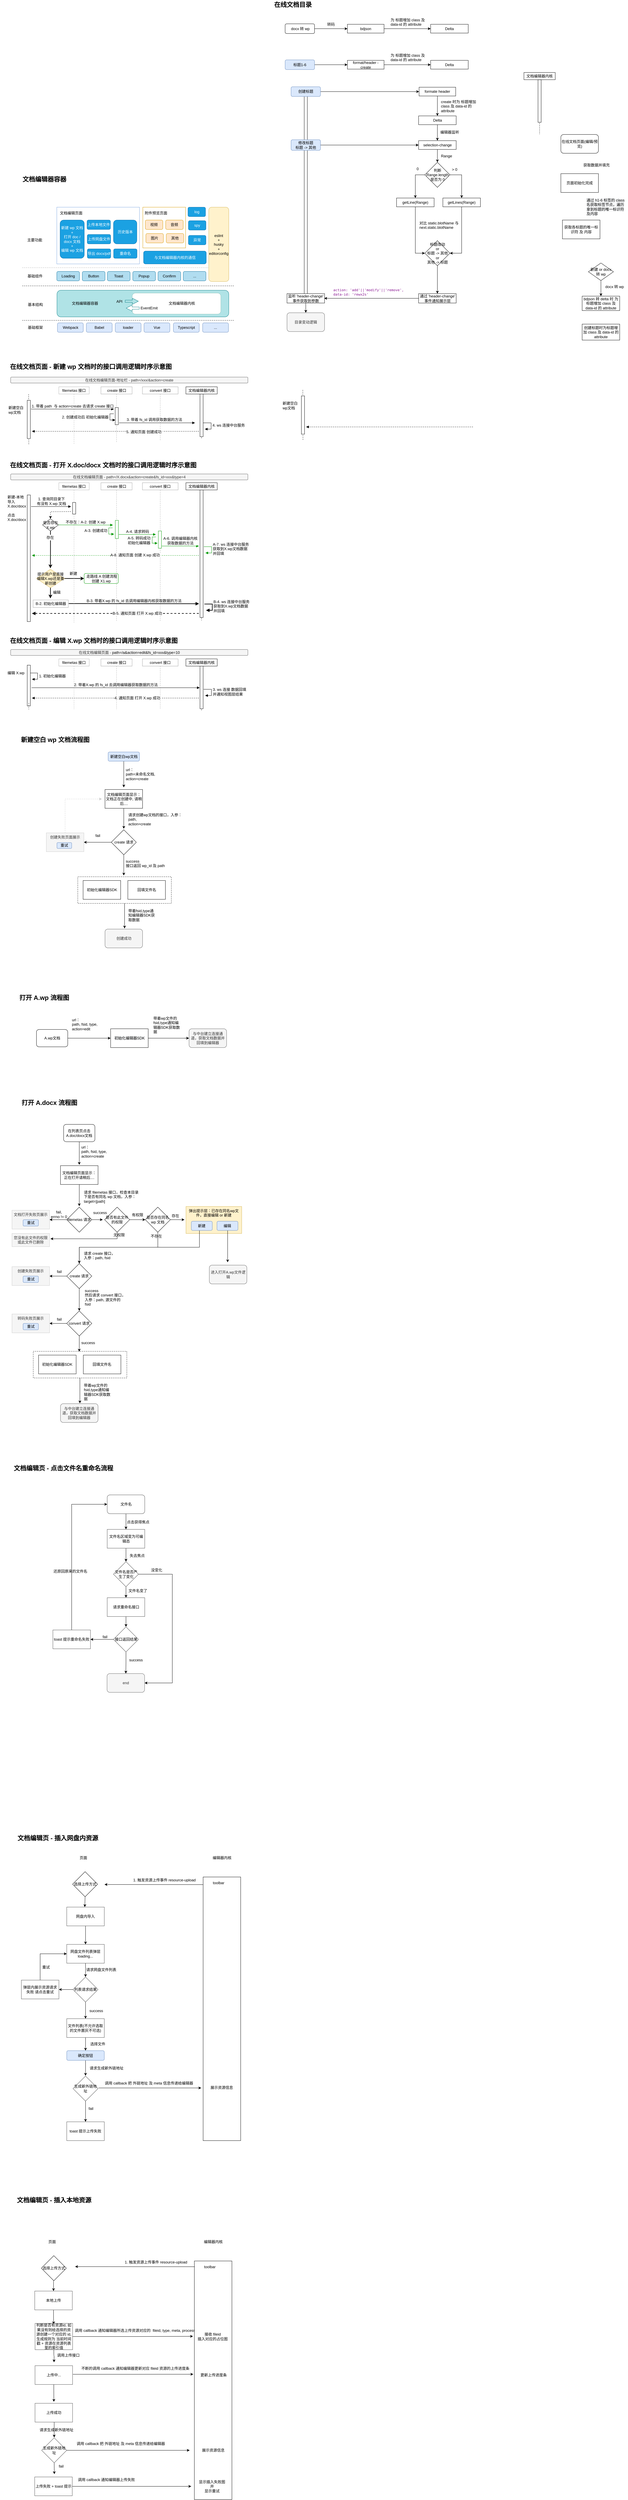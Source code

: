 <mxfile version="13.6.5" type="github">
  <diagram id="Zyiit8WRXVwheUQ-SJ99" name="Page-1">
    <mxGraphModel dx="1261" dy="3278" grid="0" gridSize="10" guides="1" tooltips="1" connect="1" arrows="0" fold="1" page="1" pageScale="1" pageWidth="827" pageHeight="1169" math="0" shadow="0">
      <root>
        <mxCell id="0" />
        <mxCell id="1" parent="0" />
        <mxCell id="NaXR2AlaeonDrs-Q8GLM-70" value="" style="html=1;points=[];perimeter=orthogonalPerimeter;rounded=0;shadow=0;glass=0;strokeColor=#000000;fillColor=#ffffff;fontSize=12;fontColor=#000000;align=center;" vertex="1" parent="1">
          <mxGeometry x="972" y="-2012" width="10" height="680.75" as="geometry" />
        </mxCell>
        <mxCell id="1aMFZUBl64lX4fMlub7T-537" value="convert 接口" style="shape=umlLifeline;perimeter=lifelinePerimeter;whiteSpace=wrap;html=1;container=1;collapsible=0;recursiveResize=0;outlineConnect=0;size=23;strokeColor=#A3A3A3;" parent="1" vertex="1">
          <mxGeometry x="455" y="-750" width="114" height="442" as="geometry" />
        </mxCell>
        <mxCell id="1aMFZUBl64lX4fMlub7T-535" value="create 接口" style="shape=umlLifeline;perimeter=lifelinePerimeter;whiteSpace=wrap;html=1;container=1;collapsible=0;recursiveResize=0;outlineConnect=0;size=23;strokeColor=#A3A3A3;" parent="1" vertex="1">
          <mxGeometry x="322.5" y="-750" width="99.5" height="442" as="geometry" />
        </mxCell>
        <mxCell id="1aMFZUBl64lX4fMlub7T-391" value="" style="rounded=1;whiteSpace=wrap;html=1;shadow=0;glass=0;strokeColor=#0e8088;strokeWidth=1;fillColor=#b0e3e6;fontSize=12;align=center;" parent="1" vertex="1">
          <mxGeometry x="182" y="-1364" width="549" height="85" as="geometry" />
        </mxCell>
        <mxCell id="1aMFZUBl64lX4fMlub7T-316" value="" style="endArrow=none;dashed=1;html=1;strokeColor=#000000;fontSize=12;fontColor=#CCCCCC;" parent="1" edge="1">
          <mxGeometry width="50" height="50" relative="1" as="geometry">
            <mxPoint x="92" y="-873" as="sourcePoint" />
            <mxPoint x="91.5" y="-1035" as="targetPoint" />
          </mxGeometry>
        </mxCell>
        <mxCell id="1aMFZUBl64lX4fMlub7T-208" value="弹出提示层：已存在同名wp文件，直接编辑 or 新建" style="rounded=0;fontSize=12;align=center;labelPosition=center;verticalLabelPosition=middle;verticalAlign=top;horizontal=1;whiteSpace=wrap;html=1;glass=0;shadow=0;strokeColor=#d6b656;fillColor=#fff2cc;" parent="1" vertex="1">
          <mxGeometry x="594.25" y="1559" width="178" height="86" as="geometry" />
        </mxCell>
        <mxCell id="1aMFZUBl64lX4fMlub7T-167" value="" style="edgeStyle=orthogonalEdgeStyle;rounded=0;orthogonalLoop=1;jettySize=auto;html=1;strokeColor=#000000;fontSize=12;" parent="1" source="1aMFZUBl64lX4fMlub7T-161" edge="1">
          <mxGeometry relative="1" as="geometry">
            <mxPoint x="398" y="672" as="targetPoint" />
          </mxGeometry>
        </mxCell>
        <mxCell id="1aMFZUBl64lX4fMlub7T-161" value="" style="rounded=0;whiteSpace=wrap;html=1;fillColor=#ffffff;fontSize=12;align=center;dashed=1;" parent="1" vertex="1">
          <mxGeometry x="248.5" y="507" width="299" height="85" as="geometry" />
        </mxCell>
        <mxCell id="XxC4l4LAaYLKOjhg_-a7-3" value="文档编辑页 - 点击文件名重命名流程" style="text;html=1;align=left;verticalAlign=middle;resizable=0;points=[];autosize=1;fontSize=20;fontStyle=1" parent="1" vertex="1">
          <mxGeometry x="42" y="2379" width="328" height="28" as="geometry" />
        </mxCell>
        <mxCell id="XxC4l4LAaYLKOjhg_-a7-44" style="edgeStyle=orthogonalEdgeStyle;rounded=0;orthogonalLoop=1;jettySize=auto;html=1;entryX=0.5;entryY=0;entryDx=0;entryDy=0;fontSize=12;" parent="1" source="XxC4l4LAaYLKOjhg_-a7-36" target="XxC4l4LAaYLKOjhg_-a7-43" edge="1">
          <mxGeometry relative="1" as="geometry" />
        </mxCell>
        <mxCell id="XxC4l4LAaYLKOjhg_-a7-36" value="请求重命名接口" style="rounded=0;whiteSpace=wrap;html=1;strokeColor=#4D4D4D;fillColor=#ffffff;fontSize=12;align=center;" parent="1" vertex="1">
          <mxGeometry x="342.5" y="2807" width="120" height="60" as="geometry" />
        </mxCell>
        <mxCell id="XxC4l4LAaYLKOjhg_-a7-41" style="edgeStyle=orthogonalEdgeStyle;rounded=0;orthogonalLoop=1;jettySize=auto;html=1;entryX=0.5;entryY=0;entryDx=0;entryDy=0;fontSize=12;" parent="1" source="XxC4l4LAaYLKOjhg_-a7-37" target="XxC4l4LAaYLKOjhg_-a7-36" edge="1">
          <mxGeometry relative="1" as="geometry" />
        </mxCell>
        <mxCell id="XxC4l4LAaYLKOjhg_-a7-64" style="edgeStyle=orthogonalEdgeStyle;rounded=0;orthogonalLoop=1;jettySize=auto;html=1;fontSize=12;" parent="1" source="XxC4l4LAaYLKOjhg_-a7-37" target="XxC4l4LAaYLKOjhg_-a7-56" edge="1">
          <mxGeometry relative="1" as="geometry">
            <mxPoint x="642.5" y="3071" as="targetPoint" />
            <Array as="points">
              <mxPoint x="550.5" y="2732" />
              <mxPoint x="550.5" y="3079" />
            </Array>
          </mxGeometry>
        </mxCell>
        <mxCell id="XxC4l4LAaYLKOjhg_-a7-37" value="文件名是否产生了变化" style="rhombus;whiteSpace=wrap;html=1;strokeColor=#4D4D4D;fillColor=#ffffff;fontSize=12;align=center;" parent="1" vertex="1">
          <mxGeometry x="362.5" y="2692" width="80" height="80" as="geometry" />
        </mxCell>
        <mxCell id="XxC4l4LAaYLKOjhg_-a7-59" style="edgeStyle=orthogonalEdgeStyle;rounded=0;orthogonalLoop=1;jettySize=auto;html=1;entryX=0.5;entryY=0;entryDx=0;entryDy=0;fontSize=12;" parent="1" source="XxC4l4LAaYLKOjhg_-a7-38" target="XxC4l4LAaYLKOjhg_-a7-58" edge="1">
          <mxGeometry relative="1" as="geometry" />
        </mxCell>
        <mxCell id="XxC4l4LAaYLKOjhg_-a7-38" value="文件名" style="rounded=1;whiteSpace=wrap;html=1;strokeColor=#4D4D4D;fillColor=#ffffff;fontSize=12;align=center;" parent="1" vertex="1">
          <mxGeometry x="342.5" y="2479" width="120" height="60" as="geometry" />
        </mxCell>
        <mxCell id="XxC4l4LAaYLKOjhg_-a7-39" value="失去焦点" style="text;html=1;align=center;verticalAlign=middle;resizable=0;points=[];autosize=1;fontSize=12;" parent="1" vertex="1">
          <mxGeometry x="409" y="2664" width="58" height="18" as="geometry" />
        </mxCell>
        <mxCell id="XxC4l4LAaYLKOjhg_-a7-42" value="文件名变了" style="text;html=1;align=center;verticalAlign=middle;resizable=0;points=[];autosize=1;fontSize=12;" parent="1" vertex="1">
          <mxGeometry x="404.5" y="2776" width="70" height="18" as="geometry" />
        </mxCell>
        <mxCell id="XxC4l4LAaYLKOjhg_-a7-47" style="edgeStyle=orthogonalEdgeStyle;rounded=0;orthogonalLoop=1;jettySize=auto;html=1;exitX=0.5;exitY=1;exitDx=0;exitDy=0;entryX=0.5;entryY=0;entryDx=0;entryDy=0;fontSize=12;" parent="1" source="XxC4l4LAaYLKOjhg_-a7-43" target="XxC4l4LAaYLKOjhg_-a7-56" edge="1">
          <mxGeometry relative="1" as="geometry">
            <mxPoint x="402.5" y="3041" as="targetPoint" />
          </mxGeometry>
        </mxCell>
        <mxCell id="XxC4l4LAaYLKOjhg_-a7-68" style="edgeStyle=orthogonalEdgeStyle;rounded=0;orthogonalLoop=1;jettySize=auto;html=1;entryX=1;entryY=0.5;entryDx=0;entryDy=0;fontSize=12;" parent="1" source="XxC4l4LAaYLKOjhg_-a7-43" target="XxC4l4LAaYLKOjhg_-a7-66" edge="1">
          <mxGeometry relative="1" as="geometry" />
        </mxCell>
        <mxCell id="XxC4l4LAaYLKOjhg_-a7-43" value="接口返回结果" style="rhombus;whiteSpace=wrap;html=1;strokeColor=#4D4D4D;fillColor=#ffffff;fontSize=12;align=center;" parent="1" vertex="1">
          <mxGeometry x="362.5" y="2900" width="80" height="80" as="geometry" />
        </mxCell>
        <mxCell id="XxC4l4LAaYLKOjhg_-a7-48" value="success" style="text;html=1;align=center;verticalAlign=middle;resizable=0;points=[];autosize=1;fontSize=12;" parent="1" vertex="1">
          <mxGeometry x="407" y="2997" width="53" height="18" as="geometry" />
        </mxCell>
        <mxCell id="XxC4l4LAaYLKOjhg_-a7-56" value="end" style="rounded=1;whiteSpace=wrap;html=1;strokeColor=#666666;fillColor=#f5f5f5;fontSize=12;align=center;fontColor=#333333;" parent="1" vertex="1">
          <mxGeometry x="342" y="3049" width="120" height="60" as="geometry" />
        </mxCell>
        <mxCell id="XxC4l4LAaYLKOjhg_-a7-61" style="edgeStyle=orthogonalEdgeStyle;rounded=0;orthogonalLoop=1;jettySize=auto;html=1;fontSize=12;" parent="1" source="XxC4l4LAaYLKOjhg_-a7-58" target="XxC4l4LAaYLKOjhg_-a7-37" edge="1">
          <mxGeometry relative="1" as="geometry" />
        </mxCell>
        <mxCell id="XxC4l4LAaYLKOjhg_-a7-58" value="文件名区域变为可编辑态" style="rounded=0;whiteSpace=wrap;html=1;strokeColor=#4D4D4D;fillColor=#ffffff;fontSize=12;align=center;" parent="1" vertex="1">
          <mxGeometry x="342.5" y="2589" width="120" height="60" as="geometry" />
        </mxCell>
        <mxCell id="XxC4l4LAaYLKOjhg_-a7-60" value="点击获得焦点" style="text;html=1;align=center;verticalAlign=middle;resizable=0;points=[];autosize=1;fontSize=12;" parent="1" vertex="1">
          <mxGeometry x="399.5" y="2557" width="82" height="18" as="geometry" />
        </mxCell>
        <mxCell id="XxC4l4LAaYLKOjhg_-a7-65" value="没变化" style="text;html=1;align=center;verticalAlign=middle;resizable=0;points=[];autosize=1;fontSize=12;" parent="1" vertex="1">
          <mxGeometry x="476.5" y="2710" width="46" height="18" as="geometry" />
        </mxCell>
        <mxCell id="XxC4l4LAaYLKOjhg_-a7-67" style="edgeStyle=orthogonalEdgeStyle;rounded=0;orthogonalLoop=1;jettySize=auto;html=1;entryX=0;entryY=0.5;entryDx=0;entryDy=0;fontSize=12;exitX=0.5;exitY=0;exitDx=0;exitDy=0;" parent="1" source="XxC4l4LAaYLKOjhg_-a7-66" target="XxC4l4LAaYLKOjhg_-a7-38" edge="1">
          <mxGeometry relative="1" as="geometry">
            <Array as="points">
              <mxPoint x="229" y="2509" />
            </Array>
          </mxGeometry>
        </mxCell>
        <mxCell id="XxC4l4LAaYLKOjhg_-a7-66" value="toast 提示重命名失败" style="rounded=0;whiteSpace=wrap;html=1;strokeColor=#4D4D4D;fillColor=#ffffff;fontSize=12;align=center;" parent="1" vertex="1">
          <mxGeometry x="169" y="2910" width="120" height="60" as="geometry" />
        </mxCell>
        <mxCell id="XxC4l4LAaYLKOjhg_-a7-69" value="fail" style="text;html=1;align=center;verticalAlign=middle;resizable=0;points=[];autosize=1;fontSize=12;" parent="1" vertex="1">
          <mxGeometry x="322" y="2923" width="25" height="18" as="geometry" />
        </mxCell>
        <mxCell id="XxC4l4LAaYLKOjhg_-a7-70" value="&lt;h1&gt;&lt;span style=&quot;font-size: 12px ; font-weight: normal&quot;&gt;还原回原来的文件名&lt;/span&gt;&lt;br&gt;&lt;/h1&gt;" style="text;html=1;strokeColor=none;fillColor=none;spacing=5;spacingTop=-20;whiteSpace=wrap;overflow=hidden;rounded=0;fontSize=12;align=center;" parent="1" vertex="1">
          <mxGeometry x="156" y="2699" width="138" height="40" as="geometry" />
        </mxCell>
        <mxCell id="XxC4l4LAaYLKOjhg_-a7-79" value="文档编辑页 - 插入网盘内资源" style="text;html=1;align=left;verticalAlign=middle;resizable=0;points=[];autosize=1;fontSize=20;fontStyle=1" parent="1" vertex="1">
          <mxGeometry x="54" y="3559" width="268" height="28" as="geometry" />
        </mxCell>
        <mxCell id="1aMFZUBl64lX4fMlub7T-413" style="edgeStyle=orthogonalEdgeStyle;rounded=1;orthogonalLoop=1;jettySize=auto;html=1;exitX=0.5;exitY=1;exitDx=0;exitDy=0;fillColor=#ffffff;fontSize=12;fontColor=#000000;" parent="1" source="XxC4l4LAaYLKOjhg_-a7-83" edge="1">
          <mxGeometry relative="1" as="geometry">
            <mxPoint x="171.353" y="5125.059" as="targetPoint" />
          </mxGeometry>
        </mxCell>
        <mxCell id="XxC4l4LAaYLKOjhg_-a7-83" value="本地上传" style="rounded=0;whiteSpace=wrap;html=1;labelBackgroundColor=none;strokeColor=#4D4D4D;fillColor=#ffffff;fontSize=12;fontColor=#000000;align=center;" parent="1" vertex="1">
          <mxGeometry x="111" y="5019" width="120" height="60" as="geometry" />
        </mxCell>
        <mxCell id="XxC4l4LAaYLKOjhg_-a7-114" style="edgeStyle=orthogonalEdgeStyle;rounded=0;orthogonalLoop=1;jettySize=auto;html=1;exitX=0.5;exitY=1;exitDx=0;exitDy=0;fontSize=12;fontColor=#000000;" parent="1" source="XxC4l4LAaYLKOjhg_-a7-84" target="XxC4l4LAaYLKOjhg_-a7-85" edge="1">
          <mxGeometry relative="1" as="geometry" />
        </mxCell>
        <mxCell id="XxC4l4LAaYLKOjhg_-a7-84" value="网盘内导入" style="rounded=0;whiteSpace=wrap;html=1;labelBackgroundColor=none;strokeColor=#4D4D4D;fillColor=#ffffff;fontSize=12;fontColor=#000000;align=center;" parent="1" vertex="1">
          <mxGeometry x="213.25" y="3794" width="120" height="60" as="geometry" />
        </mxCell>
        <mxCell id="XxC4l4LAaYLKOjhg_-a7-90" style="edgeStyle=orthogonalEdgeStyle;rounded=0;orthogonalLoop=1;jettySize=auto;html=1;exitX=0.5;exitY=1;exitDx=0;exitDy=0;fontSize=12;fontColor=#000000;" parent="1" source="XxC4l4LAaYLKOjhg_-a7-85" target="XxC4l4LAaYLKOjhg_-a7-88" edge="1">
          <mxGeometry relative="1" as="geometry" />
        </mxCell>
        <mxCell id="XxC4l4LAaYLKOjhg_-a7-85" value="网盘文件列表弹层&lt;br&gt;loading..." style="rounded=0;whiteSpace=wrap;html=1;labelBackgroundColor=none;strokeColor=#4D4D4D;fillColor=#ffffff;fontSize=12;fontColor=#000000;align=center;" parent="1" vertex="1">
          <mxGeometry x="213.25" y="3913" width="120" height="60" as="geometry" />
        </mxCell>
        <mxCell id="XxC4l4LAaYLKOjhg_-a7-116" style="edgeStyle=orthogonalEdgeStyle;rounded=0;orthogonalLoop=1;jettySize=auto;html=1;exitX=0.5;exitY=1;exitDx=0;exitDy=0;fontSize=12;fontColor=#000000;" parent="1" source="XxC4l4LAaYLKOjhg_-a7-86" target="XxC4l4LAaYLKOjhg_-a7-97" edge="1">
          <mxGeometry relative="1" as="geometry" />
        </mxCell>
        <mxCell id="XxC4l4LAaYLKOjhg_-a7-86" value="文件列表(不允许选取的文件置灰不可选)" style="rounded=0;whiteSpace=wrap;html=1;labelBackgroundColor=none;strokeColor=#4D4D4D;fillColor=#ffffff;fontSize=12;fontColor=#000000;align=center;" parent="1" vertex="1">
          <mxGeometry x="213.25" y="4150" width="120" height="60" as="geometry" />
        </mxCell>
        <mxCell id="XxC4l4LAaYLKOjhg_-a7-91" style="edgeStyle=orthogonalEdgeStyle;rounded=0;orthogonalLoop=1;jettySize=auto;html=1;exitX=0.5;exitY=1;exitDx=0;exitDy=0;fontSize=12;fontColor=#000000;" parent="1" source="XxC4l4LAaYLKOjhg_-a7-88" target="XxC4l4LAaYLKOjhg_-a7-86" edge="1">
          <mxGeometry relative="1" as="geometry" />
        </mxCell>
        <mxCell id="XxC4l4LAaYLKOjhg_-a7-94" style="edgeStyle=orthogonalEdgeStyle;rounded=0;orthogonalLoop=1;jettySize=auto;html=1;exitX=0;exitY=0.5;exitDx=0;exitDy=0;entryX=1;entryY=0.5;entryDx=0;entryDy=0;fontSize=12;fontColor=#000000;" parent="1" source="XxC4l4LAaYLKOjhg_-a7-88" target="XxC4l4LAaYLKOjhg_-a7-93" edge="1">
          <mxGeometry relative="1" as="geometry" />
        </mxCell>
        <mxCell id="XxC4l4LAaYLKOjhg_-a7-88" value="列表请求结果" style="rhombus;whiteSpace=wrap;html=1;labelBackgroundColor=none;strokeColor=#4D4D4D;fillColor=#ffffff;fontSize=12;fontColor=#000000;align=center;" parent="1" vertex="1">
          <mxGeometry x="233.25" y="4017" width="80" height="80" as="geometry" />
        </mxCell>
        <mxCell id="XxC4l4LAaYLKOjhg_-a7-89" value="请求网盘文件列表" style="text;html=1;align=center;verticalAlign=middle;resizable=0;points=[];autosize=1;fontSize=12;fontColor=#000000;" parent="1" vertex="1">
          <mxGeometry x="270.25" y="3985" width="106" height="18" as="geometry" />
        </mxCell>
        <mxCell id="XxC4l4LAaYLKOjhg_-a7-92" value="success" style="text;html=1;align=center;verticalAlign=middle;resizable=0;points=[];autosize=1;fontSize=12;fontColor=#000000;" parent="1" vertex="1">
          <mxGeometry x="280.25" y="4116" width="53" height="18" as="geometry" />
        </mxCell>
        <mxCell id="XxC4l4LAaYLKOjhg_-a7-95" style="edgeStyle=orthogonalEdgeStyle;rounded=0;orthogonalLoop=1;jettySize=auto;html=1;exitX=0.5;exitY=0;exitDx=0;exitDy=0;entryX=0;entryY=0.5;entryDx=0;entryDy=0;fontSize=12;fontColor=#000000;" parent="1" source="XxC4l4LAaYLKOjhg_-a7-93" target="XxC4l4LAaYLKOjhg_-a7-85" edge="1">
          <mxGeometry relative="1" as="geometry" />
        </mxCell>
        <mxCell id="XxC4l4LAaYLKOjhg_-a7-93" value="弹层内展示资源请求失败 请点击重试" style="rounded=0;whiteSpace=wrap;html=1;labelBackgroundColor=none;strokeColor=#4D4D4D;fillColor=#ffffff;fontSize=12;fontColor=#000000;align=center;" parent="1" vertex="1">
          <mxGeometry x="68.25" y="4027" width="120" height="60" as="geometry" />
        </mxCell>
        <mxCell id="XxC4l4LAaYLKOjhg_-a7-96" value="重试" style="text;html=1;align=left;verticalAlign=middle;resizable=0;points=[];autosize=1;fontSize=12;fontColor=#000000;" parent="1" vertex="1">
          <mxGeometry x="133.25" y="3977" width="34" height="18" as="geometry" />
        </mxCell>
        <mxCell id="XxC4l4LAaYLKOjhg_-a7-101" value="" style="edgeStyle=orthogonalEdgeStyle;rounded=0;orthogonalLoop=1;jettySize=auto;html=1;fontSize=12;fontColor=#000000;" parent="1" source="XxC4l4LAaYLKOjhg_-a7-97" edge="1">
          <mxGeometry relative="1" as="geometry">
            <mxPoint x="273.25" y="4332" as="targetPoint" />
          </mxGeometry>
        </mxCell>
        <mxCell id="XxC4l4LAaYLKOjhg_-a7-97" value="确定按钮" style="rounded=1;whiteSpace=wrap;html=1;labelBackgroundColor=none;strokeColor=#6c8ebf;fillColor=#dae8fc;fontSize=12;align=center;" parent="1" vertex="1">
          <mxGeometry x="213.25" y="4252" width="120" height="31" as="geometry" />
        </mxCell>
        <mxCell id="XxC4l4LAaYLKOjhg_-a7-104" value="" style="edgeStyle=orthogonalEdgeStyle;rounded=0;orthogonalLoop=1;jettySize=auto;html=1;fontSize=12;fontColor=#000000;" parent="1" source="XxC4l4LAaYLKOjhg_-a7-99" target="XxC4l4LAaYLKOjhg_-a7-100" edge="1">
          <mxGeometry relative="1" as="geometry" />
        </mxCell>
        <mxCell id="XxC4l4LAaYLKOjhg_-a7-99" value="生成新外链地址" style="rhombus;whiteSpace=wrap;html=1;labelBackgroundColor=none;strokeColor=#4D4D4D;fillColor=#ffffff;fontSize=12;fontColor=#000000;align=center;" parent="1" vertex="1">
          <mxGeometry x="233.25" y="4333" width="80" height="80" as="geometry" />
        </mxCell>
        <mxCell id="XxC4l4LAaYLKOjhg_-a7-100" value="toast 提示上传失败" style="rounded=0;whiteSpace=wrap;html=1;labelBackgroundColor=none;strokeColor=#4D4D4D;fillColor=#ffffff;fontSize=12;fontColor=#000000;align=center;" parent="1" vertex="1">
          <mxGeometry x="213.25" y="4479" width="120" height="60" as="geometry" />
        </mxCell>
        <mxCell id="XxC4l4LAaYLKOjhg_-a7-102" value="请求生成新外链地址" style="text;html=1;align=center;verticalAlign=middle;resizable=0;points=[];autosize=1;fontSize=12;fontColor=#000000;" parent="1" vertex="1">
          <mxGeometry x="280.75" y="4299" width="118" height="18" as="geometry" />
        </mxCell>
        <mxCell id="XxC4l4LAaYLKOjhg_-a7-109" value="fail" style="text;html=1;align=left;verticalAlign=middle;resizable=0;points=[];autosize=1;fontSize=12;fontColor=#000000;" parent="1" vertex="1">
          <mxGeometry x="280.75" y="4428" width="25" height="18" as="geometry" />
        </mxCell>
        <mxCell id="1aMFZUBl64lX4fMlub7T-427" style="edgeStyle=orthogonalEdgeStyle;rounded=1;orthogonalLoop=1;jettySize=auto;html=1;exitX=1;exitY=0.5;exitDx=0;exitDy=0;strokeColor=#000000;fillColor=#ffffff;fontSize=12;fontColor=#000000;" parent="1" source="XxC4l4LAaYLKOjhg_-a7-117" edge="1">
          <mxGeometry relative="1" as="geometry">
            <mxPoint x="611" y="5642" as="targetPoint" />
          </mxGeometry>
        </mxCell>
        <mxCell id="XxC4l4LAaYLKOjhg_-a7-117" value="上传失败 + toast 提示" style="rounded=0;whiteSpace=wrap;html=1;labelBackgroundColor=none;strokeColor=#4D4D4D;fillColor=#ffffff;fontSize=12;fontColor=#000000;align=center;" parent="1" vertex="1">
          <mxGeometry x="110.88" y="5612" width="120" height="60" as="geometry" />
        </mxCell>
        <mxCell id="XxC4l4LAaYLKOjhg_-a7-120" value="调用上传接口" style="text;html=1;align=center;verticalAlign=middle;resizable=0;points=[];autosize=1;fontSize=12;fontColor=#000000;" parent="1" vertex="1">
          <mxGeometry x="177" y="5215" width="82" height="18" as="geometry" />
        </mxCell>
        <mxCell id="XxC4l4LAaYLKOjhg_-a7-122" value="调用 callback 把 外链地址 及 meta 信息传递给编辑器" style="text;html=1;align=left;verticalAlign=middle;resizable=0;points=[];autosize=1;fontSize=12;fontColor=#000000;" parent="1" vertex="1">
          <mxGeometry x="242.88" y="5497" width="292" height="18" as="geometry" />
        </mxCell>
        <mxCell id="XxC4l4LAaYLKOjhg_-a7-127" value="文档编辑页 - 插入本地资源" style="text;html=1;align=left;verticalAlign=middle;resizable=0;points=[];autosize=1;fontSize=20;fontStyle=1" parent="1" vertex="1">
          <mxGeometry x="51.5" y="4714" width="248" height="28" as="geometry" />
        </mxCell>
        <mxCell id="1aMFZUBl64lX4fMlub7T-2" value="在线文档页面 - 新建 wp 文档时的接口调用逻辑时序示意图" style="text;html=1;align=left;verticalAlign=middle;resizable=0;points=[];autosize=1;fontSize=20;fontStyle=1" parent="1" vertex="1">
          <mxGeometry x="30" y="-1135" width="527" height="28" as="geometry" />
        </mxCell>
        <mxCell id="1aMFZUBl64lX4fMlub7T-14" value="filemetas 接口" style="shape=umlLifeline;perimeter=lifelinePerimeter;whiteSpace=wrap;html=1;container=1;collapsible=0;recursiveResize=0;outlineConnect=0;size=23;strokeColor=#B3B3B3;" parent="1" vertex="1">
          <mxGeometry x="188" y="-1056" width="97" height="183" as="geometry" />
        </mxCell>
        <mxCell id="1aMFZUBl64lX4fMlub7T-28" value="新建-本地导入X.doc/docx&lt;br&gt;&lt;br&gt;点击 X.doc/docx" style="rounded=1;whiteSpace=wrap;html=1;align=left;strokeColor=none;" parent="1" vertex="1">
          <mxGeometry x="21.75" y="-715" width="62" height="94" as="geometry" />
        </mxCell>
        <mxCell id="1aMFZUBl64lX4fMlub7T-56" value="新建空白 wp 文档流程图" style="text;html=1;align=left;verticalAlign=middle;resizable=0;points=[];autosize=1;fontSize=20;fontStyle=1" parent="1" vertex="1">
          <mxGeometry x="65.13" y="55" width="229" height="28" as="geometry" />
        </mxCell>
        <mxCell id="1aMFZUBl64lX4fMlub7T-158" style="edgeStyle=orthogonalEdgeStyle;rounded=0;orthogonalLoop=1;jettySize=auto;html=1;strokeColor=#000000;fontSize=12;" parent="1" source="1aMFZUBl64lX4fMlub7T-57" edge="1">
          <mxGeometry relative="1" as="geometry">
            <mxPoint x="395.5" y="222" as="targetPoint" />
          </mxGeometry>
        </mxCell>
        <mxCell id="1aMFZUBl64lX4fMlub7T-57" value="新建空白wp文档" style="rounded=1;whiteSpace=wrap;html=1;fillColor=#dae8fc;strokeColor=#6c8ebf;" parent="1" vertex="1">
          <mxGeometry x="345.5" y="109" width="100" height="29.37" as="geometry" />
        </mxCell>
        <mxCell id="1aMFZUBl64lX4fMlub7T-157" style="edgeStyle=orthogonalEdgeStyle;rounded=0;orthogonalLoop=1;jettySize=auto;html=1;strokeColor=#000000;fontSize=12;" parent="1" source="1aMFZUBl64lX4fMlub7T-58" edge="1">
          <mxGeometry relative="1" as="geometry">
            <mxPoint x="395.5" y="354" as="targetPoint" />
          </mxGeometry>
        </mxCell>
        <mxCell id="1aMFZUBl64lX4fMlub7T-58" value="文档编辑页面显示：&lt;br&gt;文档正在创建中, 请稍后...." style="rounded=0;whiteSpace=wrap;html=1;fillColor=#ffffff;fontSize=12;align=center;" parent="1" vertex="1">
          <mxGeometry x="335.5" y="228.69" width="120" height="60" as="geometry" />
        </mxCell>
        <mxCell id="1aMFZUBl64lX4fMlub7T-59" value="url：&#xa;path=未命名文档,&#xa;action=create" style="text;strokeColor=none;fillColor=#ffffff;spacing=0;spacingTop=0;overflow=hidden;rounded=0;dashed=1;fontSize=12;verticalAlign=top;horizontal=1;whiteSpace=wrap;" parent="1" vertex="1">
          <mxGeometry x="402" y="154" width="103" height="46" as="geometry" />
        </mxCell>
        <mxCell id="1aMFZUBl64lX4fMlub7T-160" style="edgeStyle=orthogonalEdgeStyle;rounded=0;orthogonalLoop=1;jettySize=auto;html=1;strokeColor=#000000;fontSize=12;" parent="1" source="1aMFZUBl64lX4fMlub7T-60" edge="1">
          <mxGeometry relative="1" as="geometry">
            <mxPoint x="395.5" y="503" as="targetPoint" />
          </mxGeometry>
        </mxCell>
        <mxCell id="1aMFZUBl64lX4fMlub7T-169" value="" style="edgeStyle=orthogonalEdgeStyle;rounded=0;orthogonalLoop=1;jettySize=auto;html=1;strokeColor=#000000;fontSize=12;" parent="1" source="1aMFZUBl64lX4fMlub7T-60" target="1aMFZUBl64lX4fMlub7T-168" edge="1">
          <mxGeometry relative="1" as="geometry" />
        </mxCell>
        <mxCell id="1aMFZUBl64lX4fMlub7T-60" value="create 请求" style="rhombus;whiteSpace=wrap;html=1;fillColor=#ffffff;fontSize=12;align=center;" parent="1" vertex="1">
          <mxGeometry x="355.5" y="357" width="80" height="80" as="geometry" />
        </mxCell>
        <mxCell id="1aMFZUBl64lX4fMlub7T-61" value="请求创建wp文档的接口，入参：&#xa;path,&#xa;action=create" style="text;strokeColor=none;fillColor=#ffffff;spacing=0;spacingTop=0;overflow=hidden;rounded=0;dashed=1;fontSize=12;verticalAlign=top;horizontal=1;whiteSpace=wrap;" parent="1" vertex="1">
          <mxGeometry x="410" y="298" width="182" height="56" as="geometry" />
        </mxCell>
        <mxCell id="1aMFZUBl64lX4fMlub7T-125" value="初始化编辑器SDK" style="rounded=0;whiteSpace=wrap;html=1;fillColor=#ffffff;fontSize=12;align=center;" parent="1" vertex="1">
          <mxGeometry x="265.5" y="519" width="120" height="60" as="geometry" />
        </mxCell>
        <mxCell id="1aMFZUBl64lX4fMlub7T-126" value="创建成功" style="rounded=1;whiteSpace=wrap;html=1;fillColor=#f5f5f5;fontSize=12;align=center;strokeColor=#666666;fontColor=#333333;" parent="1" vertex="1">
          <mxGeometry x="335.5" y="674" width="120" height="60" as="geometry" />
        </mxCell>
        <mxCell id="1aMFZUBl64lX4fMlub7T-129" value="success&#xa;接口返回 wp_id 及 path" style="text;strokeColor=none;fillColor=#ffffff;spacing=0;spacingTop=0;overflow=hidden;rounded=0;dashed=1;fontSize=12;verticalAlign=top;horizontal=1;whiteSpace=wrap;" parent="1" vertex="1">
          <mxGeometry x="402" y="446" width="163" height="46" as="geometry" />
        </mxCell>
        <mxCell id="1aMFZUBl64lX4fMlub7T-136" value="带着fsid,type通知编辑器SDK获取数据" style="text;strokeColor=none;fillColor=#ffffff;spacing=0;spacingTop=0;overflow=hidden;rounded=0;dashed=1;fontSize=12;verticalAlign=top;horizontal=1;whiteSpace=wrap;" parent="1" vertex="1">
          <mxGeometry x="410" y="603.5" width="88" height="53" as="geometry" />
        </mxCell>
        <mxCell id="1aMFZUBl64lX4fMlub7T-163" value="回填文件名" style="rounded=0;whiteSpace=wrap;html=1;fillColor=#ffffff;fontSize=12;align=center;" parent="1" vertex="1">
          <mxGeometry x="408.5" y="519" width="120" height="60" as="geometry" />
        </mxCell>
        <mxCell id="1aMFZUBl64lX4fMlub7T-216" style="edgeStyle=orthogonalEdgeStyle;rounded=0;orthogonalLoop=1;jettySize=auto;html=1;fontSize=12;fontColor=#000000;dashed=1;strokeColor=#CCCCCC;" parent="1" source="1aMFZUBl64lX4fMlub7T-168" edge="1">
          <mxGeometry relative="1" as="geometry">
            <mxPoint x="325.5" y="259" as="targetPoint" />
            <Array as="points">
              <mxPoint x="208.5" y="259" />
            </Array>
          </mxGeometry>
        </mxCell>
        <mxCell id="1aMFZUBl64lX4fMlub7T-168" value="创建失败页面展示" style="rounded=0;whiteSpace=wrap;html=1;fillColor=#f5f5f5;fontSize=12;align=center;verticalAlign=top;fontColor=#333333;strokeColor=#CCCCCC;" parent="1" vertex="1">
          <mxGeometry x="148" y="367" width="120" height="60" as="geometry" />
        </mxCell>
        <mxCell id="1aMFZUBl64lX4fMlub7T-170" value="重试" style="rounded=1;whiteSpace=wrap;html=1;fillColor=#dae8fc;strokeColor=#6c8ebf;" parent="1" vertex="1">
          <mxGeometry x="182" y="398" width="47" height="18.69" as="geometry" />
        </mxCell>
        <mxCell id="1aMFZUBl64lX4fMlub7T-175" value="" style="edgeStyle=orthogonalEdgeStyle;rounded=0;orthogonalLoop=1;jettySize=auto;html=1;strokeColor=#000000;fontSize=12;" parent="1" source="1aMFZUBl64lX4fMlub7T-176" edge="1">
          <mxGeometry relative="1" as="geometry">
            <mxPoint x="255.25" y="2187" as="targetPoint" />
          </mxGeometry>
        </mxCell>
        <mxCell id="1aMFZUBl64lX4fMlub7T-176" value="" style="rounded=0;whiteSpace=wrap;html=1;fillColor=#ffffff;fontSize=12;align=center;dashed=1;" parent="1" vertex="1">
          <mxGeometry x="106.25" y="2021" width="299" height="85" as="geometry" />
        </mxCell>
        <mxCell id="1aMFZUBl64lX4fMlub7T-177" style="edgeStyle=orthogonalEdgeStyle;rounded=0;orthogonalLoop=1;jettySize=auto;html=1;strokeColor=#000000;fontSize=12;" parent="1" source="1aMFZUBl64lX4fMlub7T-178" edge="1">
          <mxGeometry relative="1" as="geometry">
            <mxPoint x="253.25" y="1426" as="targetPoint" />
          </mxGeometry>
        </mxCell>
        <mxCell id="1aMFZUBl64lX4fMlub7T-178" value="在列表页点击A.doc/docx文档" style="rounded=1;whiteSpace=wrap;html=1;" parent="1" vertex="1">
          <mxGeometry x="203.25" y="1297" width="100" height="55.37" as="geometry" />
        </mxCell>
        <mxCell id="1aMFZUBl64lX4fMlub7T-179" style="edgeStyle=orthogonalEdgeStyle;rounded=0;orthogonalLoop=1;jettySize=auto;html=1;strokeColor=#000000;fontSize=12;" parent="1" source="1aMFZUBl64lX4fMlub7T-180" edge="1">
          <mxGeometry relative="1" as="geometry">
            <mxPoint x="253.25" y="1558" as="targetPoint" />
          </mxGeometry>
        </mxCell>
        <mxCell id="1aMFZUBl64lX4fMlub7T-180" value="文档编辑页面显示：&lt;br&gt;正在打开请稍后...." style="rounded=0;whiteSpace=wrap;html=1;fillColor=#ffffff;fontSize=12;align=center;" parent="1" vertex="1">
          <mxGeometry x="193.25" y="1428.69" width="120" height="60" as="geometry" />
        </mxCell>
        <mxCell id="1aMFZUBl64lX4fMlub7T-181" value="url：&#xa;path, fsid, type,&#xa;action=create" style="text;strokeColor=none;fillColor=#ffffff;spacing=0;spacingTop=0;overflow=hidden;rounded=0;dashed=1;fontSize=12;verticalAlign=top;horizontal=1;whiteSpace=wrap;" parent="1" vertex="1">
          <mxGeometry x="259.75" y="1358" width="103" height="65" as="geometry" />
        </mxCell>
        <mxCell id="1aMFZUBl64lX4fMlub7T-182" style="edgeStyle=orthogonalEdgeStyle;rounded=0;orthogonalLoop=1;jettySize=auto;html=1;strokeColor=#000000;fontSize=12;" parent="1" source="1aMFZUBl64lX4fMlub7T-184" edge="1">
          <mxGeometry relative="1" as="geometry">
            <mxPoint x="253.25" y="2022" as="targetPoint" />
          </mxGeometry>
        </mxCell>
        <mxCell id="1aMFZUBl64lX4fMlub7T-240" value="" style="edgeStyle=orthogonalEdgeStyle;rounded=0;orthogonalLoop=1;jettySize=auto;html=1;strokeColor=#000000;fontSize=12;fontColor=#000000;" parent="1" source="1aMFZUBl64lX4fMlub7T-184" target="1aMFZUBl64lX4fMlub7T-238" edge="1">
          <mxGeometry relative="1" as="geometry" />
        </mxCell>
        <mxCell id="1aMFZUBl64lX4fMlub7T-184" value="convert 请求" style="rhombus;whiteSpace=wrap;html=1;fillColor=#ffffff;fontSize=12;align=center;" parent="1" vertex="1">
          <mxGeometry x="213.25" y="1892" width="80" height="80" as="geometry" />
        </mxCell>
        <mxCell id="1aMFZUBl64lX4fMlub7T-185" value="请求 filemetas 接口，检查本目录下是否有同名 wp 文档，入参：&#xa;target=[path]" style="text;strokeColor=none;fillColor=#ffffff;spacing=0;spacingTop=0;overflow=hidden;rounded=0;dashed=1;fontSize=12;verticalAlign=top;horizontal=1;whiteSpace=wrap;" parent="1" vertex="1">
          <mxGeometry x="267.75" y="1502" width="182" height="53" as="geometry" />
        </mxCell>
        <mxCell id="1aMFZUBl64lX4fMlub7T-186" value="初始化编辑器SDK" style="rounded=0;whiteSpace=wrap;html=1;fillColor=#ffffff;fontSize=12;align=center;" parent="1" vertex="1">
          <mxGeometry x="123.25" y="2033" width="120" height="60" as="geometry" />
        </mxCell>
        <mxCell id="1aMFZUBl64lX4fMlub7T-187" value="与中台建立连接通道，获取文档数据并回填到编辑器" style="rounded=1;whiteSpace=wrap;html=1;fillColor=#f5f5f5;fontSize=12;align=center;strokeColor=#666666;fontColor=#333333;" parent="1" vertex="1">
          <mxGeometry x="193.25" y="2188" width="120" height="60" as="geometry" />
        </mxCell>
        <mxCell id="1aMFZUBl64lX4fMlub7T-188" value="success" style="text;strokeColor=none;fillColor=#ffffff;spacing=0;spacingTop=0;overflow=hidden;rounded=0;dashed=1;fontSize=12;verticalAlign=top;horizontal=1;whiteSpace=wrap;" parent="1" vertex="1">
          <mxGeometry x="259.75" y="1982" width="163" height="37" as="geometry" />
        </mxCell>
        <mxCell id="1aMFZUBl64lX4fMlub7T-189" value="带着wp文件的fsid,type通知编辑器SDK获取数据" style="text;strokeColor=none;fillColor=#ffffff;spacing=0;spacingTop=0;overflow=hidden;rounded=0;dashed=1;fontSize=12;verticalAlign=top;horizontal=1;whiteSpace=wrap;" parent="1" vertex="1">
          <mxGeometry x="267.75" y="2117.5" width="88" height="58.5" as="geometry" />
        </mxCell>
        <mxCell id="1aMFZUBl64lX4fMlub7T-190" value="回填文件名" style="rounded=0;whiteSpace=wrap;html=1;fillColor=#ffffff;fontSize=12;align=center;" parent="1" vertex="1">
          <mxGeometry x="266.25" y="2033" width="120" height="60" as="geometry" />
        </mxCell>
        <mxCell id="1aMFZUBl64lX4fMlub7T-199" value="" style="edgeStyle=orthogonalEdgeStyle;rounded=0;orthogonalLoop=1;jettySize=auto;html=1;strokeColor=#000000;fontSize=12;" parent="1" source="1aMFZUBl64lX4fMlub7T-196" edge="1">
          <mxGeometry relative="1" as="geometry">
            <mxPoint x="328.25" y="1601" as="targetPoint" />
          </mxGeometry>
        </mxCell>
        <mxCell id="1aMFZUBl64lX4fMlub7T-223" value="" style="edgeStyle=orthogonalEdgeStyle;rounded=0;orthogonalLoop=1;jettySize=auto;html=1;strokeColor=#000000;fontSize=12;fontColor=#000000;" parent="1" source="1aMFZUBl64lX4fMlub7T-196" target="1aMFZUBl64lX4fMlub7T-214" edge="1">
          <mxGeometry relative="1" as="geometry" />
        </mxCell>
        <mxCell id="1aMFZUBl64lX4fMlub7T-196" value="filemetas 请求" style="rhombus;whiteSpace=wrap;html=1;fillColor=#ffffff;fontSize=12;align=center;" parent="1" vertex="1">
          <mxGeometry x="213.25" y="1561" width="80" height="80" as="geometry" />
        </mxCell>
        <mxCell id="1aMFZUBl64lX4fMlub7T-203" value="" style="edgeStyle=orthogonalEdgeStyle;rounded=0;orthogonalLoop=1;jettySize=auto;html=1;strokeColor=#000000;fontSize=12;" parent="1" source="1aMFZUBl64lX4fMlub7T-198" edge="1">
          <mxGeometry relative="1" as="geometry">
            <mxPoint x="589.25" y="1601" as="targetPoint" />
          </mxGeometry>
        </mxCell>
        <mxCell id="1aMFZUBl64lX4fMlub7T-219" style="edgeStyle=orthogonalEdgeStyle;rounded=0;orthogonalLoop=1;jettySize=auto;html=1;entryX=0.5;entryY=0;entryDx=0;entryDy=0;strokeColor=#000000;fontSize=12;fontColor=#000000;" parent="1" source="1aMFZUBl64lX4fMlub7T-198" target="1aMFZUBl64lX4fMlub7T-211" edge="1">
          <mxGeometry relative="1" as="geometry">
            <Array as="points">
              <mxPoint x="504.25" y="1689" />
              <mxPoint x="253.25" y="1689" />
            </Array>
          </mxGeometry>
        </mxCell>
        <mxCell id="1aMFZUBl64lX4fMlub7T-198" value="是否存在同名 wp 文档" style="rhombus;whiteSpace=wrap;html=1;fillColor=#ffffff;fontSize=12;align=center;" parent="1" vertex="1">
          <mxGeometry x="464.25" y="1561" width="80" height="80" as="geometry" />
        </mxCell>
        <mxCell id="1aMFZUBl64lX4fMlub7T-201" value="success" style="text;strokeColor=none;fillColor=#ffffff;spacing=0;spacingTop=0;overflow=hidden;rounded=0;dashed=1;fontSize=12;verticalAlign=top;horizontal=1;whiteSpace=wrap;" parent="1" vertex="1">
          <mxGeometry x="297.5" y="1567" width="46.75" height="27" as="geometry" />
        </mxCell>
        <mxCell id="1aMFZUBl64lX4fMlub7T-206" value="存在" style="text;html=1;align=center;verticalAlign=middle;resizable=0;points=[];autosize=1;fontSize=12;" parent="1" vertex="1">
          <mxGeometry x="543.25" y="1580" width="34" height="18" as="geometry" />
        </mxCell>
        <mxCell id="1aMFZUBl64lX4fMlub7T-218" style="edgeStyle=orthogonalEdgeStyle;rounded=0;orthogonalLoop=1;jettySize=auto;html=1;entryX=0.5;entryY=0;entryDx=0;entryDy=0;strokeColor=#000000;fontSize=12;fontColor=#000000;" parent="1" source="1aMFZUBl64lX4fMlub7T-207" target="1aMFZUBl64lX4fMlub7T-211" edge="1">
          <mxGeometry relative="1" as="geometry">
            <Array as="points">
              <mxPoint x="637.25" y="1689" />
              <mxPoint x="253.25" y="1689" />
            </Array>
          </mxGeometry>
        </mxCell>
        <mxCell id="1aMFZUBl64lX4fMlub7T-207" value="新建" style="rounded=1;whiteSpace=wrap;html=1;fillColor=#dae8fc;strokeColor=#6c8ebf;" parent="1" vertex="1">
          <mxGeometry x="611.25" y="1606" width="67" height="29.37" as="geometry" />
        </mxCell>
        <mxCell id="1aMFZUBl64lX4fMlub7T-245" value="" style="edgeStyle=orthogonalEdgeStyle;rounded=0;orthogonalLoop=1;jettySize=auto;html=1;strokeColor=#000000;fontSize=12;fontColor=#000000;" parent="1" source="1aMFZUBl64lX4fMlub7T-210" edge="1">
          <mxGeometry relative="1" as="geometry">
            <mxPoint x="727.25" y="1737" as="targetPoint" />
            <Array as="points">
              <mxPoint x="727.25" y="1737" />
            </Array>
          </mxGeometry>
        </mxCell>
        <mxCell id="1aMFZUBl64lX4fMlub7T-210" value="编辑" style="rounded=1;whiteSpace=wrap;html=1;fillColor=#dae8fc;strokeColor=#6c8ebf;" parent="1" vertex="1">
          <mxGeometry x="693.25" y="1606" width="67" height="29.37" as="geometry" />
        </mxCell>
        <mxCell id="1aMFZUBl64lX4fMlub7T-234" value="" style="edgeStyle=orthogonalEdgeStyle;rounded=0;orthogonalLoop=1;jettySize=auto;html=1;strokeColor=#000000;fontSize=12;fontColor=#000000;" parent="1" source="1aMFZUBl64lX4fMlub7T-211" target="1aMFZUBl64lX4fMlub7T-184" edge="1">
          <mxGeometry relative="1" as="geometry" />
        </mxCell>
        <mxCell id="1aMFZUBl64lX4fMlub7T-236" value="" style="edgeStyle=orthogonalEdgeStyle;rounded=0;orthogonalLoop=1;jettySize=auto;html=1;strokeColor=#000000;fontSize=12;fontColor=#000000;" parent="1" source="1aMFZUBl64lX4fMlub7T-211" target="1aMFZUBl64lX4fMlub7T-232" edge="1">
          <mxGeometry relative="1" as="geometry" />
        </mxCell>
        <mxCell id="1aMFZUBl64lX4fMlub7T-211" value="create 请求" style="rhombus;whiteSpace=wrap;html=1;rounded=0;shadow=0;glass=0;strokeColor=#000000;fillColor=none;fontSize=12;fontColor=#000000;align=center;" parent="1" vertex="1">
          <mxGeometry x="213.25" y="1741" width="80" height="80" as="geometry" />
        </mxCell>
        <mxCell id="1aMFZUBl64lX4fMlub7T-214" value="文档打开失败页展示" style="rounded=0;whiteSpace=wrap;html=1;fillColor=#f5f5f5;fontSize=12;align=center;verticalAlign=top;fontColor=#333333;strokeColor=#CCCCCC;" parent="1" vertex="1">
          <mxGeometry x="38.25" y="1571" width="120" height="60" as="geometry" />
        </mxCell>
        <mxCell id="1aMFZUBl64lX4fMlub7T-215" value="重试" style="rounded=1;whiteSpace=wrap;html=1;fillColor=#dae8fc;strokeColor=#6c8ebf;" parent="1" vertex="1">
          <mxGeometry x="73.75" y="1601" width="49" height="20.37" as="geometry" />
        </mxCell>
        <mxCell id="1aMFZUBl64lX4fMlub7T-220" value="不存在" style="text;html=1;align=center;verticalAlign=middle;resizable=0;points=[];autosize=1;fontSize=12;fontColor=#000000;" parent="1" vertex="1">
          <mxGeometry x="476.25" y="1645" width="46" height="18" as="geometry" />
        </mxCell>
        <mxCell id="1aMFZUBl64lX4fMlub7T-221" value="请求 create 接口，&#xa;入参：path, fsid" style="text;strokeColor=none;fillColor=#ffffff;spacing=0;spacingTop=0;overflow=hidden;rounded=0;dashed=1;fontSize=12;verticalAlign=top;horizontal=1;whiteSpace=wrap;" parent="1" vertex="1">
          <mxGeometry x="267.75" y="1697" width="106.5" height="36" as="geometry" />
        </mxCell>
        <mxCell id="1aMFZUBl64lX4fMlub7T-222" value="fail" style="text;html=1;align=center;verticalAlign=middle;resizable=0;points=[];autosize=1;fontSize=12;fontColor=#000000;" parent="1" vertex="1">
          <mxGeometry x="299.5" y="367" width="25" height="18" as="geometry" />
        </mxCell>
        <mxCell id="1aMFZUBl64lX4fMlub7T-226" value="fail, &lt;br&gt;errno != 0" style="text;html=1;align=center;verticalAlign=middle;resizable=0;points=[];autosize=1;fontSize=12;fontColor=#000000;" parent="1" vertex="1">
          <mxGeometry x="157.25" y="1568" width="62" height="32" as="geometry" />
        </mxCell>
        <mxCell id="1aMFZUBl64lX4fMlub7T-232" value="创建失败页展示" style="rounded=0;whiteSpace=wrap;html=1;fillColor=#f5f5f5;fontSize=12;align=center;verticalAlign=top;fontColor=#333333;strokeColor=#CCCCCC;" parent="1" vertex="1">
          <mxGeometry x="38.25" y="1751" width="120" height="60" as="geometry" />
        </mxCell>
        <mxCell id="1aMFZUBl64lX4fMlub7T-233" value="重试" style="rounded=1;whiteSpace=wrap;html=1;fillColor=#dae8fc;strokeColor=#6c8ebf;" parent="1" vertex="1">
          <mxGeometry x="73.75" y="1781" width="49" height="20.37" as="geometry" />
        </mxCell>
        <mxCell id="1aMFZUBl64lX4fMlub7T-235" value="success&#xa;然后请求 convert 接口，&#xa;入参：path, 源文件的fsid" style="text;strokeColor=none;fillColor=#ffffff;spacing=0;spacingTop=0;overflow=hidden;rounded=0;dashed=1;fontSize=12;verticalAlign=top;horizontal=1;whiteSpace=wrap;" parent="1" vertex="1">
          <mxGeometry x="271.25" y="1816" width="129" height="73" as="geometry" />
        </mxCell>
        <mxCell id="1aMFZUBl64lX4fMlub7T-237" value="fail" style="text;html=1;align=center;verticalAlign=middle;resizable=0;points=[];autosize=1;fontSize=12;fontColor=#000000;" parent="1" vertex="1">
          <mxGeometry x="176.25" y="1758" width="25" height="18" as="geometry" />
        </mxCell>
        <mxCell id="1aMFZUBl64lX4fMlub7T-238" value="转码失败页展示" style="rounded=0;whiteSpace=wrap;html=1;fillColor=#f5f5f5;fontSize=12;align=center;verticalAlign=top;fontColor=#333333;strokeColor=#CCCCCC;" parent="1" vertex="1">
          <mxGeometry x="38.25" y="1902" width="120" height="60" as="geometry" />
        </mxCell>
        <mxCell id="1aMFZUBl64lX4fMlub7T-239" value="重试" style="rounded=1;whiteSpace=wrap;html=1;fillColor=#dae8fc;strokeColor=#6c8ebf;" parent="1" vertex="1">
          <mxGeometry x="73.75" y="1932" width="49" height="20.37" as="geometry" />
        </mxCell>
        <mxCell id="1aMFZUBl64lX4fMlub7T-241" value="fail" style="text;html=1;align=center;verticalAlign=middle;resizable=0;points=[];autosize=1;fontSize=12;fontColor=#000000;" parent="1" vertex="1">
          <mxGeometry x="176.25" y="1910" width="25" height="18" as="geometry" />
        </mxCell>
        <mxCell id="1aMFZUBl64lX4fMlub7T-243" value="进入打开A.wp文件逻辑" style="rounded=1;whiteSpace=wrap;html=1;shadow=0;glass=0;strokeColor=#666666;fillColor=#f5f5f5;fontSize=12;fontColor=#333333;align=center;" parent="1" vertex="1">
          <mxGeometry x="668.75" y="1746" width="120" height="60" as="geometry" />
        </mxCell>
        <mxCell id="1aMFZUBl64lX4fMlub7T-246" value="打开 A.docx 流程图" style="text;html=1;align=left;verticalAlign=middle;resizable=0;points=[];autosize=1;fontSize=20;fontStyle=1" parent="1" vertex="1">
          <mxGeometry x="67.25" y="1213" width="188" height="28" as="geometry" />
        </mxCell>
        <mxCell id="1aMFZUBl64lX4fMlub7T-260" value="在线文档编辑页面-地址栏 -&amp;nbsp;&lt;span style=&quot;text-align: left&quot;&gt;path=/xxx/&amp;amp;action=create&lt;/span&gt;" style="rounded=1;whiteSpace=wrap;html=1;shadow=0;glass=0;strokeColor=#666666;fillColor=#f5f5f5;fontSize=12;fontColor=#333333;align=center;" parent="1" vertex="1">
          <mxGeometry x="34" y="-1087" width="758" height="19" as="geometry" />
        </mxCell>
        <mxCell id="1aMFZUBl64lX4fMlub7T-264" value="create 接口" style="shape=umlLifeline;perimeter=lifelinePerimeter;whiteSpace=wrap;html=1;container=1;collapsible=0;recursiveResize=0;outlineConnect=0;size=23;strokeColor=#A3A3A3;" parent="1" vertex="1">
          <mxGeometry x="322.5" y="-1056" width="99.5" height="178" as="geometry" />
        </mxCell>
        <mxCell id="1aMFZUBl64lX4fMlub7T-279" value="" style="html=1;points=[];perimeter=orthogonalPerimeter;rounded=0;shadow=0;glass=0;strokeColor=#000000;fillColor=#ffffff;fontSize=12;fontColor=#000000;align=left;" parent="1aMFZUBl64lX4fMlub7T-264" vertex="1">
          <mxGeometry x="45.5" y="66" width="10" height="55" as="geometry" />
        </mxCell>
        <mxCell id="1aMFZUBl64lX4fMlub7T-265" value="convert 接口" style="shape=umlLifeline;perimeter=lifelinePerimeter;whiteSpace=wrap;html=1;container=1;collapsible=0;recursiveResize=0;outlineConnect=0;size=23;strokeColor=#A3A3A3;" parent="1" vertex="1">
          <mxGeometry x="455" y="-1056" width="114" height="171" as="geometry" />
        </mxCell>
        <mxCell id="1aMFZUBl64lX4fMlub7T-19" value="新建空白wp文档" style="rounded=1;whiteSpace=wrap;html=1;strokeColor=none;align=left;" parent="1" vertex="1">
          <mxGeometry x="25" y="-1008" width="55.5" height="52" as="geometry" />
        </mxCell>
        <mxCell id="1aMFZUBl64lX4fMlub7T-277" value="" style="html=1;points=[];perimeter=orthogonalPerimeter;rounded=0;shadow=0;glass=0;strokeColor=#000000;fillColor=#ffffff;fontSize=12;fontColor=#000000;align=center;" parent="1" vertex="1">
          <mxGeometry x="87" y="-1013" width="10" height="122" as="geometry" />
        </mxCell>
        <mxCell id="1aMFZUBl64lX4fMlub7T-278" value="1. 带着 path&amp;nbsp; 与 action=create 去请求 create 接口" style="html=1;verticalAlign=bottom;endArrow=block;strokeColor=#000000;fontSize=12;fontColor=#000000;" parent="1" edge="1">
          <mxGeometry width="80" relative="1" as="geometry">
            <mxPoint x="99" y="-985" as="sourcePoint" />
            <mxPoint x="364" y="-985" as="targetPoint" />
          </mxGeometry>
        </mxCell>
        <mxCell id="1aMFZUBl64lX4fMlub7T-282" value="" style="html=1;verticalAlign=bottom;endArrow=block;strokeColor=#000000;fontSize=12;fontColor=#000000;" parent="1" edge="1">
          <mxGeometry width="80" relative="1" as="geometry">
            <mxPoint x="380.5" y="-941" as="sourcePoint" />
            <mxPoint x="623" y="-941" as="targetPoint" />
          </mxGeometry>
        </mxCell>
        <mxCell id="1aMFZUBl64lX4fMlub7T-283" value="文档编辑器内核" style="shape=umlLifeline;perimeter=lifelinePerimeter;whiteSpace=wrap;html=1;container=1;collapsible=0;recursiveResize=0;outlineConnect=0;size=23;" parent="1" vertex="1">
          <mxGeometry x="594" y="-1056" width="100" height="167" as="geometry" />
        </mxCell>
        <mxCell id="1aMFZUBl64lX4fMlub7T-253" value="" style="html=1;points=[];perimeter=orthogonalPerimeter;rounded=0;shadow=0;glass=0;strokeColor=#000000;fillColor=#ffffff;fontSize=12;fontColor=#000000;align=center;" parent="1aMFZUBl64lX4fMlub7T-283" vertex="1">
          <mxGeometry x="45" y="23" width="10" height="136" as="geometry" />
        </mxCell>
        <mxCell id="1aMFZUBl64lX4fMlub7T-285" value="4. ws 连接中台服务" style="edgeStyle=orthogonalEdgeStyle;html=1;align=left;spacingLeft=2;endArrow=block;rounded=0;entryX=1;entryY=0;strokeColor=#000000;fontSize=12;fontColor=#000000;" parent="1aMFZUBl64lX4fMlub7T-283" edge="1">
          <mxGeometry relative="1" as="geometry">
            <mxPoint x="55.5" y="115" as="sourcePoint" />
            <Array as="points">
              <mxPoint x="80.5" y="115" />
            </Array>
            <mxPoint x="60.5" y="135" as="targetPoint" />
          </mxGeometry>
        </mxCell>
        <mxCell id="1aMFZUBl64lX4fMlub7T-287" value="1. 查询同目录下&lt;br&gt;有没有 X.wp 文档" style="html=1;verticalAlign=bottom;endArrow=block;strokeColor=#000000;fontSize=12;fontColor=#000000;" parent="1" edge="1">
          <mxGeometry width="80" relative="1" as="geometry">
            <mxPoint x="99.5" y="-674" as="sourcePoint" />
            <mxPoint x="227" y="-674" as="targetPoint" />
          </mxGeometry>
        </mxCell>
        <mxCell id="1aMFZUBl64lX4fMlub7T-294" value="" style="edgeStyle=orthogonalEdgeStyle;rounded=0;orthogonalLoop=1;jettySize=auto;html=1;strokeColor=#000000;fontSize=12;fontColor=#000000;" parent="1" source="1aMFZUBl64lX4fMlub7T-293" target="1aMFZUBl64lX4fMlub7T-198" edge="1">
          <mxGeometry relative="1" as="geometry" />
        </mxCell>
        <mxCell id="1aMFZUBl64lX4fMlub7T-296" style="edgeStyle=orthogonalEdgeStyle;rounded=0;orthogonalLoop=1;jettySize=auto;html=1;strokeColor=#000000;fontSize=12;fontColor=#000000;" parent="1" source="1aMFZUBl64lX4fMlub7T-293" edge="1">
          <mxGeometry relative="1" as="geometry">
            <mxPoint x="161.25" y="1662" as="targetPoint" />
            <Array as="points">
              <mxPoint x="374.25" y="1662" />
            </Array>
          </mxGeometry>
        </mxCell>
        <mxCell id="1aMFZUBl64lX4fMlub7T-293" value="是否有此文件的权限" style="rhombus;whiteSpace=wrap;html=1;fillColor=#ffffff;fontSize=12;align=center;" parent="1" vertex="1">
          <mxGeometry x="334.25" y="1561" width="80" height="80" as="geometry" />
        </mxCell>
        <mxCell id="1aMFZUBl64lX4fMlub7T-295" value="有权限" style="text;html=1;align=center;verticalAlign=middle;resizable=0;points=[];autosize=1;fontSize=12;fontColor=#000000;" parent="1" vertex="1">
          <mxGeometry x="416.25" y="1577" width="46" height="18" as="geometry" />
        </mxCell>
        <mxCell id="1aMFZUBl64lX4fMlub7T-297" value="您没有此文件的权限或此文件已删除" style="rounded=0;whiteSpace=wrap;html=1;fillColor=#f5f5f5;fontSize=12;align=center;verticalAlign=top;fontColor=#333333;strokeColor=#CCCCCC;" parent="1" vertex="1">
          <mxGeometry x="38.25" y="1645" width="120" height="42" as="geometry" />
        </mxCell>
        <mxCell id="1aMFZUBl64lX4fMlub7T-298" value="无权限" style="text;html=1;align=center;verticalAlign=middle;resizable=0;points=[];autosize=1;fontSize=12;fontColor=#000000;" parent="1" vertex="1">
          <mxGeometry x="356.75" y="1641" width="46" height="18" as="geometry" />
        </mxCell>
        <mxCell id="1aMFZUBl64lX4fMlub7T-300" value="打开 A.wp 流程图" style="text;html=1;align=left;verticalAlign=middle;resizable=0;points=[];autosize=1;fontSize=20;fontStyle=1" parent="1" vertex="1">
          <mxGeometry x="60" y="878" width="169" height="28" as="geometry" />
        </mxCell>
        <mxCell id="1aMFZUBl64lX4fMlub7T-301" style="edgeStyle=orthogonalEdgeStyle;rounded=0;orthogonalLoop=1;jettySize=auto;html=1;strokeColor=#000000;fontSize=12;entryX=0;entryY=0.5;entryDx=0;entryDy=0;" parent="1" source="1aMFZUBl64lX4fMlub7T-302" target="1aMFZUBl64lX4fMlub7T-332" edge="1">
          <mxGeometry relative="1" as="geometry">
            <mxPoint x="969.5" y="1107.31" as="targetPoint" />
          </mxGeometry>
        </mxCell>
        <mxCell id="1aMFZUBl64lX4fMlub7T-302" value="A.wp文档" style="rounded=1;whiteSpace=wrap;html=1;" parent="1" vertex="1">
          <mxGeometry x="116.5" y="994.31" width="100" height="55.37" as="geometry" />
        </mxCell>
        <mxCell id="1aMFZUBl64lX4fMlub7T-304" value="url：&#xa;path, fsid, type,&#xa;action=edit" style="text;strokeColor=none;fillColor=#ffffff;spacing=0;spacingTop=0;overflow=hidden;rounded=0;dashed=1;fontSize=12;verticalAlign=top;horizontal=1;whiteSpace=wrap;" parent="1" vertex="1">
          <mxGeometry x="230" y="952.31" width="103" height="65" as="geometry" />
        </mxCell>
        <mxCell id="1aMFZUBl64lX4fMlub7T-317" value="" style="html=1;points=[];perimeter=orthogonalPerimeter;rounded=0;shadow=0;glass=0;strokeColor=#000000;fillColor=#ffffff;fontSize=12;fontColor=#000000;align=center;" parent="1" vertex="1">
          <mxGeometry x="87" y="-711" width="10" height="404" as="geometry" />
        </mxCell>
        <mxCell id="1aMFZUBl64lX4fMlub7T-321" value="编辑 X.wp" style="rounded=1;whiteSpace=wrap;html=1;align=left;strokeColor=none;" parent="1" vertex="1">
          <mxGeometry x="21.75" y="-158" width="62" height="30" as="geometry" />
        </mxCell>
        <mxCell id="1aMFZUBl64lX4fMlub7T-326" value="2. 带着X.wp 的 fs_id 去调用编辑器获取数据的方法" style="html=1;verticalAlign=bottom;endArrow=block;strokeColor=#000000;fontSize=12;fontColor=#000000;" parent="1" edge="1">
          <mxGeometry width="80" relative="1" as="geometry">
            <mxPoint x="101" y="-96" as="sourcePoint" />
            <mxPoint x="638" y="-96" as="targetPoint" />
          </mxGeometry>
        </mxCell>
        <mxCell id="1aMFZUBl64lX4fMlub7T-327" value="3. ws 连接 数据回填&lt;br&gt;并通知视图层结果" style="edgeStyle=orthogonalEdgeStyle;html=1;align=left;spacingLeft=2;endArrow=block;rounded=0;entryX=1;entryY=0;strokeColor=#000000;fontSize=12;fontColor=#000000;" parent="1" edge="1">
          <mxGeometry relative="1" as="geometry">
            <mxPoint x="650.5" y="-91" as="sourcePoint" />
            <Array as="points">
              <mxPoint x="675.5" y="-91" />
            </Array>
            <mxPoint x="655.5" y="-71" as="targetPoint" />
          </mxGeometry>
        </mxCell>
        <mxCell id="1aMFZUBl64lX4fMlub7T-328" value="" style="html=1;points=[];perimeter=orthogonalPerimeter;rounded=0;shadow=0;glass=0;strokeColor=#000000;fontSize=12;fontColor=#000000;align=center;" parent="1" vertex="1">
          <mxGeometry x="87" y="-168" width="10" height="130" as="geometry" />
        </mxCell>
        <mxCell id="1aMFZUBl64lX4fMlub7T-329" value="" style="endArrow=none;dashed=1;html=1;strokeColor=#000000;fontSize=12;fontColor=#CCCCCC;" parent="1" edge="1">
          <mxGeometry width="50" height="50" relative="1" as="geometry">
            <mxPoint x="92" y="-47" as="sourcePoint" />
            <mxPoint x="92" y="-27" as="targetPoint" />
          </mxGeometry>
        </mxCell>
        <mxCell id="1aMFZUBl64lX4fMlub7T-471" style="edgeStyle=orthogonalEdgeStyle;rounded=1;jumpSize=6;orthogonalLoop=1;jettySize=auto;html=1;exitX=1;exitY=0.5;exitDx=0;exitDy=0;entryX=0;entryY=0.5;entryDx=0;entryDy=0;startFill=1;endSize=6;strokeColor=#000000;fillColor=#ffffff;fontSize=12;fontColor=#000000;" parent="1" source="1aMFZUBl64lX4fMlub7T-332" target="1aMFZUBl64lX4fMlub7T-472" edge="1">
          <mxGeometry relative="1" as="geometry">
            <mxPoint x="973.5" y="1246.31" as="targetPoint" />
            <Array as="points" />
          </mxGeometry>
        </mxCell>
        <mxCell id="1aMFZUBl64lX4fMlub7T-332" value="&lt;span style=&quot;color: rgb(0 , 0 , 0) ; font-family: &amp;#34;helvetica&amp;#34; ; font-size: 12px ; font-style: normal ; font-weight: 400 ; letter-spacing: normal ; text-align: center ; text-indent: 0px ; text-transform: none ; word-spacing: 0px ; background-color: rgb(248 , 249 , 250) ; display: inline ; float: none&quot;&gt;初始化编辑器SDK&lt;/span&gt;" style="rounded=0;whiteSpace=wrap;html=1;fillColor=#ffffff;fontSize=12;align=center;" parent="1" vertex="1">
          <mxGeometry x="353.5" y="991.99" width="120" height="60" as="geometry" />
        </mxCell>
        <mxCell id="1aMFZUBl64lX4fMlub7T-334" value="文档编辑器容器" style="text;html=1;align=left;verticalAlign=middle;resizable=0;points=[];autosize=1;fontSize=20;fontStyle=1" parent="1" vertex="1">
          <mxGeometry x="69.5" y="-1733" width="150" height="28" as="geometry" />
        </mxCell>
        <mxCell id="1aMFZUBl64lX4fMlub7T-342" value="基础框架" style="rounded=1;whiteSpace=wrap;html=1;shadow=0;glass=0;strokeWidth=1;fontSize=12;align=center;strokeColor=none;" parent="1" vertex="1">
          <mxGeometry x="72.5" y="-1260" width="80" height="30" as="geometry" />
        </mxCell>
        <mxCell id="1aMFZUBl64lX4fMlub7T-372" value="主要功能" style="rounded=1;whiteSpace=wrap;html=1;shadow=0;glass=0;strokeWidth=1;fontSize=12;align=center;strokeColor=none;" parent="1" vertex="1">
          <mxGeometry x="70.5" y="-1539" width="80" height="30" as="geometry" />
        </mxCell>
        <mxCell id="1aMFZUBl64lX4fMlub7T-373" value="基础组件" style="rounded=1;whiteSpace=wrap;html=1;shadow=0;glass=0;strokeWidth=1;fontSize=12;align=center;strokeColor=none;" parent="1" vertex="1">
          <mxGeometry x="71.5" y="-1424" width="80" height="30" as="geometry" />
        </mxCell>
        <mxCell id="1aMFZUBl64lX4fMlub7T-377" value="" style="line;strokeWidth=1;fillColor=none;align=left;verticalAlign=middle;spacingTop=-1;spacingLeft=3;spacingRight=3;rotatable=0;labelPosition=right;points=[];portConstraint=eastwest;rounded=0;shadow=0;glass=0;dashed=1;fontSize=12;fontColor=#000000;html=1;strokeColor=#A3A3A3;" parent="1" vertex="1">
          <mxGeometry x="71.5" y="-1440" width="642" height="8" as="geometry" />
        </mxCell>
        <mxCell id="1aMFZUBl64lX4fMlub7T-378" value="" style="line;strokeWidth=1;fillColor=none;align=left;verticalAlign=middle;spacingTop=-1;spacingLeft=3;spacingRight=3;rotatable=0;labelPosition=right;points=[];portConstraint=eastwest;rounded=0;shadow=0;glass=0;dashed=1;fontSize=12;fontColor=#000000;html=1;" parent="1" vertex="1">
          <mxGeometry x="71.5" y="-1272" width="677.5" height="8" as="geometry" />
        </mxCell>
        <mxCell id="1aMFZUBl64lX4fMlub7T-380" value="基本结构" style="rounded=1;whiteSpace=wrap;html=1;shadow=0;glass=0;strokeWidth=1;fontSize=12;align=center;strokeColor=none;" parent="1" vertex="1">
          <mxGeometry x="72.5" y="-1333" width="80" height="30" as="geometry" />
        </mxCell>
        <mxCell id="1aMFZUBl64lX4fMlub7T-384" value="文档编辑器容器" style="rounded=0;whiteSpace=wrap;html=1;shadow=0;glass=0;strokeWidth=1;fontSize=12;fontColor=#000000;align=center;fillColor=none;strokeColor=none;" parent="1" vertex="1">
          <mxGeometry x="192" y="-1352" width="158.5" height="60" as="geometry" />
        </mxCell>
        <mxCell id="1aMFZUBl64lX4fMlub7T-393" value="" style="rounded=1;whiteSpace=wrap;html=1;shadow=0;glass=0;strokeWidth=1;fontSize=12;align=center;strokeColor=#9AC7BF;" parent="1" vertex="1">
          <mxGeometry x="422.5" y="-1355" width="283" height="67" as="geometry" />
        </mxCell>
        <mxCell id="1aMFZUBl64lX4fMlub7T-388" value="" style="shape=flexArrow;endArrow=classic;html=1;fillColor=#b0e3e6;fontSize=12;fontColor=#000000;strokeColor=#0e8088;width=7.039;endSize=6.045;endWidth=11.392;" parent="1" edge="1">
          <mxGeometry width="50" height="50" relative="1" as="geometry">
            <mxPoint x="399.5" y="-1329" as="sourcePoint" />
            <mxPoint x="442.5" y="-1329" as="targetPoint" />
          </mxGeometry>
        </mxCell>
        <mxCell id="1aMFZUBl64lX4fMlub7T-395" value="文档编辑器内核" style="rounded=0;whiteSpace=wrap;html=1;shadow=0;glass=0;strokeWidth=1;fontSize=12;fontColor=#000000;align=center;fillColor=none;strokeColor=none;" parent="1" vertex="1">
          <mxGeometry x="478" y="-1352" width="205.5" height="60" as="geometry" />
        </mxCell>
        <mxCell id="1aMFZUBl64lX4fMlub7T-396" value="" style="shape=flexArrow;endArrow=classic;html=1;fontSize=12;fontColor=#000000;strokeColor=#0e8088;width=7.039;endSize=6.045;endWidth=11.392;fillColor=#ffffff;" parent="1" edge="1">
          <mxGeometry width="50" height="50" relative="1" as="geometry">
            <mxPoint x="445.5" y="-1307.06" as="sourcePoint" />
            <mxPoint x="402.5" y="-1307.06" as="targetPoint" />
          </mxGeometry>
        </mxCell>
        <mxCell id="1aMFZUBl64lX4fMlub7T-397" value="API" style="text;html=1;align=center;verticalAlign=middle;resizable=0;points=[];autosize=1;fontSize=12;fontColor=#000000;" parent="1" vertex="1">
          <mxGeometry x="366.5" y="-1337" width="29" height="18" as="geometry" />
        </mxCell>
        <mxCell id="1aMFZUBl64lX4fMlub7T-398" value="EventEmit" style="text;html=1;align=center;verticalAlign=middle;resizable=0;points=[];autosize=1;fontSize=12;fontColor=#000000;" parent="1" vertex="1">
          <mxGeometry x="443.5" y="-1316" width="65" height="18" as="geometry" />
        </mxCell>
        <mxCell id="1aMFZUBl64lX4fMlub7T-399" value="" style="line;strokeWidth=1;fillColor=none;align=left;verticalAlign=middle;spacingTop=-1;spacingLeft=3;spacingRight=3;rotatable=0;labelPosition=right;points=[];portConstraint=eastwest;rounded=0;shadow=0;glass=0;dashed=1;fontSize=12;fontColor=#000000;html=1;" parent="1" vertex="1">
          <mxGeometry x="71.5" y="-1382" width="676.5" height="8" as="geometry" />
        </mxCell>
        <mxCell id="1aMFZUBl64lX4fMlub7T-401" value="" style="group" parent="1" vertex="1" connectable="0">
          <mxGeometry x="181.5" y="-1424" width="476.5" height="30" as="geometry" />
        </mxCell>
        <mxCell id="1aMFZUBl64lX4fMlub7T-364" value="Loading" style="rounded=1;whiteSpace=wrap;html=1;shadow=0;glass=0;strokeColor=#10739e;strokeWidth=1;fillColor=#b1ddf0;fontSize=12;align=center;" parent="1aMFZUBl64lX4fMlub7T-401" vertex="1">
          <mxGeometry width="72.471" height="30" as="geometry" />
        </mxCell>
        <mxCell id="1aMFZUBl64lX4fMlub7T-365" value="Button" style="rounded=1;whiteSpace=wrap;html=1;shadow=0;glass=0;strokeColor=#10739e;strokeWidth=1;fillColor=#b1ddf0;fontSize=12;align=center;" parent="1aMFZUBl64lX4fMlub7T-401" vertex="1">
          <mxGeometry x="81.53" width="72.471" height="30" as="geometry" />
        </mxCell>
        <mxCell id="1aMFZUBl64lX4fMlub7T-366" value="Toast" style="rounded=1;whiteSpace=wrap;html=1;shadow=0;glass=0;strokeColor=#10739e;strokeWidth=1;fillColor=#b1ddf0;fontSize=12;align=center;" parent="1aMFZUBl64lX4fMlub7T-401" vertex="1">
          <mxGeometry x="161.702" width="72.471" height="30" as="geometry" />
        </mxCell>
        <mxCell id="1aMFZUBl64lX4fMlub7T-367" value="Popup" style="rounded=1;whiteSpace=wrap;html=1;shadow=0;glass=0;strokeColor=#10739e;strokeWidth=1;fillColor=#b1ddf0;fontSize=12;align=center;" parent="1aMFZUBl64lX4fMlub7T-401" vertex="1">
          <mxGeometry x="242.779" width="72.471" height="30" as="geometry" />
        </mxCell>
        <mxCell id="1aMFZUBl64lX4fMlub7T-368" value="Confirm" style="rounded=1;whiteSpace=wrap;html=1;shadow=0;glass=0;strokeColor=#10739e;strokeWidth=1;fillColor=#b1ddf0;fontSize=12;align=center;" parent="1aMFZUBl64lX4fMlub7T-401" vertex="1">
          <mxGeometry x="323.404" width="72.471" height="30" as="geometry" />
        </mxCell>
        <mxCell id="1aMFZUBl64lX4fMlub7T-369" value="..." style="rounded=1;whiteSpace=wrap;html=1;shadow=0;glass=0;strokeColor=#10739e;strokeWidth=1;fillColor=#b1ddf0;fontSize=12;align=center;" parent="1aMFZUBl64lX4fMlub7T-401" vertex="1">
          <mxGeometry x="404.029" width="72.471" height="30" as="geometry" />
        </mxCell>
        <mxCell id="1aMFZUBl64lX4fMlub7T-403" value="eslint&lt;br&gt;+&lt;br&gt;husky&lt;br&gt;+&lt;br&gt;editorconfig" style="rounded=1;whiteSpace=wrap;html=1;shadow=0;glass=0;strokeWidth=1;fontSize=12;align=center;fillColor=#fff2cc;horizontal=1;strokeColor=#d6b656;" parent="1" vertex="1">
          <mxGeometry x="667" y="-1629" width="64" height="237" as="geometry" />
        </mxCell>
        <mxCell id="1aMFZUBl64lX4fMlub7T-361" value="" style="rounded=0;whiteSpace=wrap;html=1;shadow=0;glass=0;strokeWidth=1;fontSize=12;align=center;strokeColor=#d79b00;fillColor=none;" parent="1" vertex="1">
          <mxGeometry x="456.4" y="-1629" width="136.6" height="130" as="geometry" />
        </mxCell>
        <mxCell id="1aMFZUBl64lX4fMlub7T-362" value="附件预览页面" style="text;html=1;align=center;verticalAlign=middle;resizable=0;points=[];autosize=1;fontSize=12;" parent="1" vertex="1">
          <mxGeometry x="456.539" y="-1619" width="82" height="18" as="geometry" />
        </mxCell>
        <mxCell id="1aMFZUBl64lX4fMlub7T-359" value="" style="rounded=0;whiteSpace=wrap;html=1;shadow=0;glass=0;strokeWidth=1;fillColor=#ffffff;fontSize=12;fontColor=#CCCCCC;align=center;strokeColor=#7EA6E0;" parent="1" vertex="1">
          <mxGeometry x="181.5" y="-1629" width="264.169" height="181" as="geometry" />
        </mxCell>
        <mxCell id="1aMFZUBl64lX4fMlub7T-347" value="上传本地文件" style="rounded=1;whiteSpace=wrap;html=1;shadow=0;glass=0;strokeColor=#006EAF;strokeWidth=1;fillColor=#1ba1e2;fontSize=12;align=center;fontColor=#ffffff;" parent="1" vertex="1">
          <mxGeometry x="278.113" y="-1588" width="74.677" height="30" as="geometry" />
        </mxCell>
        <mxCell id="1aMFZUBl64lX4fMlub7T-348" value="重命名" style="rounded=1;whiteSpace=wrap;html=1;shadow=0;glass=0;strokeColor=#006EAF;strokeWidth=1;fillColor=#1ba1e2;fontSize=12;align=center;fontColor=#ffffff;" parent="1" vertex="1">
          <mxGeometry x="363.058" y="-1496" width="74.677" height="30" as="geometry" />
        </mxCell>
        <mxCell id="1aMFZUBl64lX4fMlub7T-349" value="导出 docx/pdf" style="rounded=1;whiteSpace=wrap;html=1;shadow=0;glass=0;strokeColor=#006EAF;strokeWidth=1;fillColor=#1ba1e2;fontSize=12;align=center;fontColor=#ffffff;" parent="1" vertex="1">
          <mxGeometry x="279.047" y="-1496" width="74.677" height="30" as="geometry" />
        </mxCell>
        <mxCell id="1aMFZUBl64lX4fMlub7T-351" value="新建 wp 文档&lt;br&gt;+&lt;br&gt;打开 doc / docx 文档&lt;br&gt;+&lt;br&gt;编辑 wp 文档" style="rounded=1;whiteSpace=wrap;html=1;shadow=0;glass=0;strokeColor=#006EAF;strokeWidth=1;fillColor=#1ba1e2;fontSize=12;align=center;fontColor=#ffffff;" parent="1" vertex="1">
          <mxGeometry x="192" y="-1588" width="77.25" height="122" as="geometry" />
        </mxCell>
        <mxCell id="1aMFZUBl64lX4fMlub7T-352" value="历史版本" style="rounded=1;whiteSpace=wrap;html=1;shadow=0;glass=0;strokeColor=#006EAF;strokeWidth=1;fillColor=#1ba1e2;fontSize=12;align=center;fontColor=#ffffff;" parent="1" vertex="1">
          <mxGeometry x="362.591" y="-1588" width="74.677" height="76" as="geometry" />
        </mxCell>
        <mxCell id="1aMFZUBl64lX4fMlub7T-353" value="上传网盘文件" style="rounded=1;whiteSpace=wrap;html=1;shadow=0;glass=0;strokeColor=#006EAF;strokeWidth=1;fillColor=#1ba1e2;fontSize=12;align=center;fontColor=#ffffff;" parent="1" vertex="1">
          <mxGeometry x="278.813" y="-1542" width="74.677" height="30" as="geometry" />
        </mxCell>
        <mxCell id="1aMFZUBl64lX4fMlub7T-355" value="视频" style="rounded=1;whiteSpace=wrap;html=1;shadow=0;glass=0;strokeColor=#d79b00;strokeWidth=1;fillColor=#ffe6cc;fontSize=12;align=center;" parent="1" vertex="1">
          <mxGeometry x="464.206" y="-1588" width="56.008" height="30" as="geometry" />
        </mxCell>
        <mxCell id="1aMFZUBl64lX4fMlub7T-356" value="音频" style="rounded=1;whiteSpace=wrap;html=1;shadow=0;glass=0;strokeColor=#d79b00;strokeWidth=1;fillColor=#ffe6cc;fontSize=12;align=center;" parent="1" vertex="1">
          <mxGeometry x="529.348" y="-1588" width="56.008" height="30" as="geometry" />
        </mxCell>
        <mxCell id="1aMFZUBl64lX4fMlub7T-357" value="图片" style="rounded=1;whiteSpace=wrap;html=1;shadow=0;glass=0;strokeColor=#d79b00;strokeWidth=1;fillColor=#ffe6cc;fontSize=12;align=center;" parent="1" vertex="1">
          <mxGeometry x="466.073" y="-1545" width="56.008" height="30" as="geometry" />
        </mxCell>
        <mxCell id="1aMFZUBl64lX4fMlub7T-358" value="其他" style="rounded=1;whiteSpace=wrap;html=1;shadow=0;glass=0;strokeColor=#d79b00;strokeWidth=1;fillColor=#ffe6cc;fontSize=12;align=center;" parent="1" vertex="1">
          <mxGeometry x="531.215" y="-1545" width="56.008" height="30" as="geometry" />
        </mxCell>
        <mxCell id="1aMFZUBl64lX4fMlub7T-360" value="文档编辑页面" style="text;html=1;align=center;verticalAlign=middle;resizable=0;points=[];autosize=1;fontSize=12;" parent="1" vertex="1">
          <mxGeometry x="186.302" y="-1619" width="82" height="18" as="geometry" />
        </mxCell>
        <mxCell id="1aMFZUBl64lX4fMlub7T-363" value="与文档编辑器内核的通信" style="rounded=1;whiteSpace=wrap;html=1;shadow=0;glass=0;strokeColor=#006EAF;strokeWidth=1;fillColor=#1ba1e2;fontSize=12;align=center;fontColor=#ffffff;" parent="1" vertex="1">
          <mxGeometry x="458.74" y="-1489" width="200.26" height="41" as="geometry" />
        </mxCell>
        <mxCell id="1aMFZUBl64lX4fMlub7T-374" value="log" style="rounded=1;whiteSpace=wrap;html=1;shadow=0;glass=0;strokeColor=#006EAF;strokeWidth=1;fillColor=#1ba1e2;fontSize=12;align=center;fontColor=#ffffff;" parent="1" vertex="1">
          <mxGeometry x="600.592" y="-1629" width="56.008" height="30" as="geometry" />
        </mxCell>
        <mxCell id="1aMFZUBl64lX4fMlub7T-375" value="spy" style="rounded=1;whiteSpace=wrap;html=1;shadow=0;glass=0;strokeColor=#006EAF;strokeWidth=1;fillColor=#1ba1e2;fontSize=12;align=center;fontColor=#ffffff;" parent="1" vertex="1">
          <mxGeometry x="601.992" y="-1586" width="56.008" height="30" as="geometry" />
        </mxCell>
        <mxCell id="1aMFZUBl64lX4fMlub7T-376" value="异常" style="rounded=1;whiteSpace=wrap;html=1;shadow=0;glass=0;strokeColor=#006EAF;strokeWidth=1;fillColor=#1ba1e2;fontSize=12;align=center;fontColor=#ffffff;" parent="1" vertex="1">
          <mxGeometry x="601.992" y="-1539" width="56.008" height="30" as="geometry" />
        </mxCell>
        <mxCell id="1aMFZUBl64lX4fMlub7T-405" value="" style="group" parent="1" vertex="1" connectable="0">
          <mxGeometry x="183.5" y="-1260" width="546.5" height="30" as="geometry" />
        </mxCell>
        <mxCell id="1aMFZUBl64lX4fMlub7T-335" value="Webpack" style="rounded=1;whiteSpace=wrap;html=1;shadow=0;glass=0;strokeColor=#6c8ebf;strokeWidth=1;fillColor=#dae8fc;fontSize=12;align=center;" parent="1aMFZUBl64lX4fMlub7T-405" vertex="1">
          <mxGeometry width="82.568" height="30" as="geometry" />
        </mxCell>
        <mxCell id="1aMFZUBl64lX4fMlub7T-336" value="Babel" style="rounded=1;whiteSpace=wrap;html=1;shadow=0;glass=0;strokeColor=#6c8ebf;strokeWidth=1;fillColor=#dae8fc;fontSize=12;align=center;" parent="1aMFZUBl64lX4fMlub7T-405" vertex="1">
          <mxGeometry x="92.373" width="82.568" height="30" as="geometry" />
        </mxCell>
        <mxCell id="1aMFZUBl64lX4fMlub7T-337" value="loader" style="rounded=1;whiteSpace=wrap;html=1;shadow=0;glass=0;strokeColor=#6c8ebf;strokeWidth=1;fillColor=#dae8fc;fontSize=12;align=center;" parent="1aMFZUBl64lX4fMlub7T-405" vertex="1">
          <mxGeometry x="184.747" width="82.568" height="30" as="geometry" />
        </mxCell>
        <mxCell id="1aMFZUBl64lX4fMlub7T-338" value="Vue" style="rounded=1;whiteSpace=wrap;html=1;shadow=0;glass=0;strokeColor=#6c8ebf;strokeWidth=1;fillColor=#dae8fc;fontSize=12;align=center;" parent="1aMFZUBl64lX4fMlub7T-405" vertex="1">
          <mxGeometry x="276.604" width="82.568" height="30" as="geometry" />
        </mxCell>
        <mxCell id="1aMFZUBl64lX4fMlub7T-339" value="Typescript" style="rounded=1;whiteSpace=wrap;html=1;shadow=0;glass=0;strokeColor=#6c8ebf;strokeWidth=1;fillColor=#dae8fc;fontSize=12;align=center;" parent="1aMFZUBl64lX4fMlub7T-405" vertex="1">
          <mxGeometry x="370.526" width="82.568" height="30" as="geometry" />
        </mxCell>
        <mxCell id="1aMFZUBl64lX4fMlub7T-340" value="..." style="rounded=1;whiteSpace=wrap;html=1;shadow=0;glass=0;strokeColor=#6c8ebf;strokeWidth=1;fillColor=#dae8fc;fontSize=12;align=center;" parent="1aMFZUBl64lX4fMlub7T-405" vertex="1">
          <mxGeometry x="463.932" width="82.568" height="30" as="geometry" />
        </mxCell>
        <mxCell id="1aMFZUBl64lX4fMlub7T-406" value="选择文件" style="text;html=1;align=center;verticalAlign=middle;resizable=0;points=[];autosize=1;fontSize=12;fontColor=#000000;" parent="1" vertex="1">
          <mxGeometry x="283.25" y="4222" width="58" height="18" as="geometry" />
        </mxCell>
        <mxCell id="1aMFZUBl64lX4fMlub7T-414" style="edgeStyle=orthogonalEdgeStyle;rounded=1;orthogonalLoop=1;jettySize=auto;html=1;exitX=0.5;exitY=1;exitDx=0;exitDy=0;strokeColor=#000000;fillColor=#ffffff;fontSize=12;fontColor=#000000;" parent="1" source="1aMFZUBl64lX4fMlub7T-407" edge="1">
          <mxGeometry relative="1" as="geometry">
            <mxPoint x="172.529" y="5246.235" as="targetPoint" />
          </mxGeometry>
        </mxCell>
        <mxCell id="1aMFZUBl64lX4fMlub7T-444" style="edgeStyle=orthogonalEdgeStyle;rounded=1;orthogonalLoop=1;jettySize=auto;html=1;exitX=1;exitY=0.5;exitDx=0;exitDy=0;strokeColor=#000000;fillColor=#ffffff;fontSize=12;fontColor=#000000;" parent="1" source="1aMFZUBl64lX4fMlub7T-407" edge="1">
          <mxGeometry relative="1" as="geometry">
            <mxPoint x="616.586" y="5163.345" as="targetPoint" />
          </mxGeometry>
        </mxCell>
        <mxCell id="1aMFZUBl64lX4fMlub7T-407" value="判断是否有资源id, 如果没有则给选择的资源创建一个对应的 id, 生成规则为 当前时间戳 + 资源在资源列表里的索引值" style="rounded=0;whiteSpace=wrap;html=1;labelBackgroundColor=none;strokeColor=#4D4D4D;fillColor=#ffffff;fontSize=12;fontColor=#000000;align=center;" parent="1" vertex="1">
          <mxGeometry x="112" y="5122" width="120" height="84" as="geometry" />
        </mxCell>
        <mxCell id="1aMFZUBl64lX4fMlub7T-411" value="调用 callback 通知编辑器所选上传资源对应的&amp;nbsp;&amp;nbsp;fileid, type, meta, process" style="text;html=1;align=center;verticalAlign=middle;resizable=0;points=[];autosize=1;fontSize=12;fontColor=#000000;" parent="1" vertex="1">
          <mxGeometry x="233" y="5136" width="395" height="18" as="geometry" />
        </mxCell>
        <mxCell id="1aMFZUBl64lX4fMlub7T-415" value="上传成功" style="rounded=0;whiteSpace=wrap;html=1;labelBackgroundColor=none;strokeColor=#4D4D4D;fillColor=#ffffff;fontSize=12;fontColor=#000000;align=center;" parent="1" vertex="1">
          <mxGeometry x="111.88" y="5377" width="120" height="60" as="geometry" />
        </mxCell>
        <mxCell id="1aMFZUBl64lX4fMlub7T-417" value="" style="edgeStyle=orthogonalEdgeStyle;rounded=0;orthogonalLoop=1;jettySize=auto;html=1;fontSize=12;fontColor=#000000;" parent="1" edge="1">
          <mxGeometry relative="1" as="geometry">
            <mxPoint x="173.13" y="5437.0" as="sourcePoint" />
            <mxPoint x="173.13" y="5486" as="targetPoint" />
          </mxGeometry>
        </mxCell>
        <mxCell id="1aMFZUBl64lX4fMlub7T-423" style="edgeStyle=orthogonalEdgeStyle;rounded=1;orthogonalLoop=1;jettySize=auto;html=1;exitX=1;exitY=0.5;exitDx=0;exitDy=0;strokeColor=#000000;fillColor=#ffffff;fontSize=12;fontColor=#000000;" parent="1" source="1aMFZUBl64lX4fMlub7T-419" edge="1">
          <mxGeometry relative="1" as="geometry">
            <mxPoint x="606" y="5527" as="targetPoint" />
          </mxGeometry>
        </mxCell>
        <mxCell id="1aMFZUBl64lX4fMlub7T-425" style="edgeStyle=orthogonalEdgeStyle;rounded=1;orthogonalLoop=1;jettySize=auto;html=1;exitX=0.5;exitY=1;exitDx=0;exitDy=0;strokeColor=#000000;fillColor=#ffffff;fontSize=12;fontColor=#000000;" parent="1" source="1aMFZUBl64lX4fMlub7T-419" edge="1">
          <mxGeometry relative="1" as="geometry">
            <mxPoint x="173.586" y="5603" as="targetPoint" />
          </mxGeometry>
        </mxCell>
        <mxCell id="1aMFZUBl64lX4fMlub7T-419" value="生成新外链地址" style="rhombus;whiteSpace=wrap;html=1;labelBackgroundColor=none;strokeColor=#4D4D4D;fillColor=#ffffff;fontSize=12;fontColor=#000000;align=center;" parent="1" vertex="1">
          <mxGeometry x="133.13" y="5487" width="80" height="80" as="geometry" />
        </mxCell>
        <mxCell id="1aMFZUBl64lX4fMlub7T-421" value="请求生成新外链地址" style="text;html=1;align=center;verticalAlign=middle;resizable=0;points=[];autosize=1;fontSize=12;fontColor=#000000;" parent="1" vertex="1">
          <mxGeometry x="120.63" y="5453" width="118" height="18" as="geometry" />
        </mxCell>
        <mxCell id="1aMFZUBl64lX4fMlub7T-426" value="fail" style="text;html=1;align=center;verticalAlign=middle;resizable=0;points=[];autosize=1;fontSize=12;fontColor=#000000;" parent="1" vertex="1">
          <mxGeometry x="182.88" y="5569" width="25" height="18" as="geometry" />
        </mxCell>
        <mxCell id="1aMFZUBl64lX4fMlub7T-428" value="调用 callback 通知编辑器上传失败" style="text;html=1;align=left;verticalAlign=middle;resizable=0;points=[];autosize=1;fontSize=12;fontColor=#000000;" parent="1" vertex="1">
          <mxGeometry x="246.88" y="5612" width="192" height="18" as="geometry" />
        </mxCell>
        <mxCell id="1aMFZUBl64lX4fMlub7T-429" value="" style="rounded=0;whiteSpace=wrap;html=1;shadow=0;glass=0;strokeWidth=1;fontSize=12;align=center;" parent="1" vertex="1">
          <mxGeometry x="621" y="4923" width="120" height="761" as="geometry" />
        </mxCell>
        <mxCell id="1aMFZUBl64lX4fMlub7T-431" value="接收 fileid &lt;br&gt;插入对应的占位图" style="text;html=1;align=center;verticalAlign=middle;resizable=0;points=[];autosize=1;fontSize=12;fontColor=#000000;" parent="1" vertex="1">
          <mxGeometry x="626" y="5147.5" width="106" height="32" as="geometry" />
        </mxCell>
        <mxCell id="1aMFZUBl64lX4fMlub7T-432" value="更新上传进度条" style="text;html=1;align=center;verticalAlign=middle;resizable=0;points=[];autosize=1;fontSize=12;fontColor=#000000;" parent="1" vertex="1">
          <mxGeometry x="635" y="5278" width="94" height="18" as="geometry" />
        </mxCell>
        <mxCell id="1aMFZUBl64lX4fMlub7T-433" value="展示资源信息" style="text;html=1;align=center;verticalAlign=middle;resizable=0;points=[];autosize=1;fontSize=12;fontColor=#000000;" parent="1" vertex="1">
          <mxGeometry x="640" y="5518" width="82" height="18" as="geometry" />
        </mxCell>
        <mxCell id="1aMFZUBl64lX4fMlub7T-434" value="显示插入失败图&lt;br&gt;并&lt;br&gt;显示重试" style="text;html=1;align=center;verticalAlign=middle;resizable=0;points=[];autosize=1;fontSize=12;fontColor=#000000;" parent="1" vertex="1">
          <mxGeometry x="630" y="5619" width="94" height="46" as="geometry" />
        </mxCell>
        <mxCell id="1aMFZUBl64lX4fMlub7T-435" value="编辑器内核" style="text;html=1;align=center;verticalAlign=middle;resizable=0;points=[];autosize=1;fontSize=12;fontColor=#000000;" parent="1" vertex="1">
          <mxGeometry x="646" y="4853" width="70" height="18" as="geometry" />
        </mxCell>
        <mxCell id="1aMFZUBl64lX4fMlub7T-436" value="toolbar" style="text;html=1;align=center;verticalAlign=middle;resizable=0;points=[];autosize=1;fontSize=12;fontColor=#000000;" parent="1" vertex="1">
          <mxGeometry x="646" y="4933" width="47" height="18" as="geometry" />
        </mxCell>
        <mxCell id="1aMFZUBl64lX4fMlub7T-437" value="" style="endArrow=classic;html=1;strokeColor=#000000;fillColor=#ffffff;fontSize=12;fontColor=#000000;" parent="1" edge="1">
          <mxGeometry width="50" height="50" relative="1" as="geometry">
            <mxPoint x="622" y="4941.29" as="sourcePoint" />
            <mxPoint x="240" y="4941" as="targetPoint" />
          </mxGeometry>
        </mxCell>
        <mxCell id="1aMFZUBl64lX4fMlub7T-438" value="1. 触发资源上传事件 resource-upload" style="text;html=1;align=center;verticalAlign=middle;resizable=0;points=[];autosize=1;fontSize=12;fontColor=#000000;" parent="1" vertex="1">
          <mxGeometry x="393" y="4918" width="209" height="18" as="geometry" />
        </mxCell>
        <mxCell id="1aMFZUBl64lX4fMlub7T-442" style="edgeStyle=orthogonalEdgeStyle;rounded=1;orthogonalLoop=1;jettySize=auto;html=1;exitX=0.5;exitY=1;exitDx=0;exitDy=0;entryX=0.5;entryY=0;entryDx=0;entryDy=0;strokeColor=#000000;fillColor=#ffffff;fontSize=12;fontColor=#000000;" parent="1" source="1aMFZUBl64lX4fMlub7T-439" target="XxC4l4LAaYLKOjhg_-a7-83" edge="1">
          <mxGeometry relative="1" as="geometry" />
        </mxCell>
        <mxCell id="1aMFZUBl64lX4fMlub7T-439" value="选择上传方式" style="rhombus;whiteSpace=wrap;html=1;rounded=0;shadow=0;glass=0;strokeWidth=1;fontSize=12;align=center;" parent="1" vertex="1">
          <mxGeometry x="132" y="4906" width="80" height="80" as="geometry" />
        </mxCell>
        <mxCell id="1aMFZUBl64lX4fMlub7T-441" value="页面" style="text;html=1;align=center;verticalAlign=middle;resizable=0;points=[];autosize=1;fontSize=12;fontColor=#000000;" parent="1" vertex="1">
          <mxGeometry x="149" y="4853" width="34" height="18" as="geometry" />
        </mxCell>
        <mxCell id="1aMFZUBl64lX4fMlub7T-448" style="edgeStyle=orthogonalEdgeStyle;rounded=1;orthogonalLoop=1;jettySize=auto;html=1;exitX=0.5;exitY=1;exitDx=0;exitDy=0;strokeColor=#000000;fillColor=#ffffff;fontSize=12;fontColor=#000000;" parent="1" source="1aMFZUBl64lX4fMlub7T-445" edge="1">
          <mxGeometry relative="1" as="geometry">
            <mxPoint x="172.143" y="5372.286" as="targetPoint" />
          </mxGeometry>
        </mxCell>
        <mxCell id="1aMFZUBl64lX4fMlub7T-445" value="上传中..." style="rounded=0;whiteSpace=wrap;html=1;labelBackgroundColor=none;strokeColor=#4D4D4D;fillColor=#ffffff;fontSize=12;fontColor=#000000;align=center;" parent="1" vertex="1">
          <mxGeometry x="111.88" y="5257" width="120" height="60" as="geometry" />
        </mxCell>
        <mxCell id="1aMFZUBl64lX4fMlub7T-446" style="edgeStyle=orthogonalEdgeStyle;rounded=1;orthogonalLoop=1;jettySize=auto;html=1;exitX=1;exitY=0.5;exitDx=0;exitDy=0;strokeColor=#000000;fillColor=#ffffff;fontSize=12;fontColor=#000000;" parent="1" edge="1">
          <mxGeometry relative="1" as="geometry">
            <mxPoint x="617.586" y="5284.345" as="targetPoint" />
            <mxPoint x="233" y="5284.5" as="sourcePoint" />
            <Array as="points">
              <mxPoint x="425" y="5285" />
              <mxPoint x="618" y="5284" />
            </Array>
          </mxGeometry>
        </mxCell>
        <mxCell id="1aMFZUBl64lX4fMlub7T-447" value="不断的调用 callback 通知编辑器更新对应 fileid 资源的上传进度条" style="text;html=1;align=center;verticalAlign=middle;resizable=0;points=[];autosize=1;fontSize=12;fontColor=#000000;" parent="1" vertex="1">
          <mxGeometry x="254" y="5257" width="355" height="18" as="geometry" />
        </mxCell>
        <mxCell id="1aMFZUBl64lX4fMlub7T-452" value="" style="rounded=0;whiteSpace=wrap;html=1;shadow=0;glass=0;strokeWidth=1;fontSize=12;align=center;" parent="1" vertex="1">
          <mxGeometry x="649" y="3698" width="120" height="841" as="geometry" />
        </mxCell>
        <mxCell id="1aMFZUBl64lX4fMlub7T-455" value="展示资源信息" style="text;html=1;align=center;verticalAlign=middle;resizable=0;points=[];autosize=1;fontSize=12;fontColor=#000000;" parent="1" vertex="1">
          <mxGeometry x="667" y="4361" width="82" height="18" as="geometry" />
        </mxCell>
        <mxCell id="1aMFZUBl64lX4fMlub7T-457" value="编辑器内核" style="text;html=1;align=center;verticalAlign=middle;resizable=0;points=[];autosize=1;fontSize=12;fontColor=#000000;" parent="1" vertex="1">
          <mxGeometry x="674" y="3628" width="70" height="18" as="geometry" />
        </mxCell>
        <mxCell id="1aMFZUBl64lX4fMlub7T-458" value="toolbar" style="text;html=1;align=center;verticalAlign=middle;resizable=0;points=[];autosize=1;fontSize=12;fontColor=#000000;" parent="1" vertex="1">
          <mxGeometry x="674" y="3708" width="47" height="18" as="geometry" />
        </mxCell>
        <mxCell id="1aMFZUBl64lX4fMlub7T-466" value="" style="endArrow=classic;html=1;strokeColor=#000000;fillColor=#ffffff;fontSize=12;fontColor=#000000;" parent="1" edge="1">
          <mxGeometry width="50" height="50" relative="1" as="geometry">
            <mxPoint x="649" y="3722.29" as="sourcePoint" />
            <mxPoint x="334" y="3722" as="targetPoint" />
          </mxGeometry>
        </mxCell>
        <mxCell id="1aMFZUBl64lX4fMlub7T-467" value="1. 触发资源上传事件 resource-upload" style="text;html=1;align=center;verticalAlign=middle;resizable=0;points=[];autosize=1;fontSize=12;fontColor=#000000;" parent="1" vertex="1">
          <mxGeometry x="420" y="3699" width="209" height="18" as="geometry" />
        </mxCell>
        <mxCell id="1aMFZUBl64lX4fMlub7T-468" style="edgeStyle=orthogonalEdgeStyle;rounded=1;orthogonalLoop=1;jettySize=auto;html=1;exitX=0.5;exitY=1;exitDx=0;exitDy=0;entryX=0.5;entryY=0;entryDx=0;entryDy=0;strokeColor=#000000;fillColor=#ffffff;fontSize=12;fontColor=#000000;" parent="1" source="1aMFZUBl64lX4fMlub7T-469" edge="1">
          <mxGeometry relative="1" as="geometry">
            <mxPoint x="270.88" y="3794" as="targetPoint" />
          </mxGeometry>
        </mxCell>
        <mxCell id="1aMFZUBl64lX4fMlub7T-469" value="选择上传方式" style="rhombus;whiteSpace=wrap;html=1;rounded=0;shadow=0;glass=0;strokeWidth=1;fontSize=12;align=center;" parent="1" vertex="1">
          <mxGeometry x="231.88" y="3681" width="80" height="80" as="geometry" />
        </mxCell>
        <mxCell id="1aMFZUBl64lX4fMlub7T-470" value="页面" style="text;html=1;align=center;verticalAlign=middle;resizable=0;points=[];autosize=1;fontSize=12;fontColor=#000000;" parent="1" vertex="1">
          <mxGeometry x="248.88" y="3628" width="34" height="18" as="geometry" />
        </mxCell>
        <mxCell id="1aMFZUBl64lX4fMlub7T-472" value="与中台建立连接通道，获取文档数据并回填到编辑器" style="rounded=1;whiteSpace=wrap;html=1;fillColor=#f5f5f5;fontSize=12;align=center;strokeColor=#666666;fontColor=#333333;" parent="1" vertex="1">
          <mxGeometry x="604" y="992" width="120" height="60" as="geometry" />
        </mxCell>
        <mxCell id="1aMFZUBl64lX4fMlub7T-473" value="带着wp文件的fsid,type通知编辑器SDK获取数据" style="text;strokeColor=none;fillColor=#ffffff;spacing=0;spacingTop=0;overflow=hidden;rounded=0;dashed=1;fontSize=12;verticalAlign=top;horizontal=1;whiteSpace=wrap;" parent="1" vertex="1">
          <mxGeometry x="490" y="947.31" width="88" height="58.5" as="geometry" />
        </mxCell>
        <mxCell id="1aMFZUBl64lX4fMlub7T-478" value="调用 callback 把 外链地址 及 meta 信息传递给编辑器" style="text;html=1;align=left;verticalAlign=middle;resizable=0;points=[];autosize=1;fontSize=12;fontColor=#000000;" parent="1" vertex="1">
          <mxGeometry x="333.25" y="4347" width="292" height="18" as="geometry" />
        </mxCell>
        <mxCell id="1aMFZUBl64lX4fMlub7T-479" style="edgeStyle=orthogonalEdgeStyle;rounded=1;orthogonalLoop=1;jettySize=auto;html=1;exitX=1;exitY=0.5;exitDx=0;exitDy=0;strokeColor=#000000;fillColor=#ffffff;fontSize=12;fontColor=#000000;" parent="1" edge="1">
          <mxGeometry relative="1" as="geometry">
            <mxPoint x="643" y="4371" as="targetPoint" />
            <mxPoint x="315.0" y="4371" as="sourcePoint" />
          </mxGeometry>
        </mxCell>
        <mxCell id="1aMFZUBl64lX4fMlub7T-480" value="" style="rounded=0;whiteSpace=wrap;html=1;shadow=0;glass=0;strokeWidth=1;fontSize=12;align=center;strokeColor=none;" parent="1" vertex="1">
          <mxGeometry x="78" y="-1783" width="214" height="25" as="geometry" />
        </mxCell>
        <mxCell id="1aMFZUBl64lX4fMlub7T-487" value="" style="html=1;verticalAlign=bottom;endArrow=block;strokeColor=#000000;fontSize=12;fontColor=#000000;dashed=1;" parent="1" edge="1">
          <mxGeometry width="80" relative="1" as="geometry">
            <mxPoint x="635" y="-914" as="sourcePoint" />
            <mxPoint x="102" y="-914" as="targetPoint" />
          </mxGeometry>
        </mxCell>
        <mxCell id="1aMFZUBl64lX4fMlub7T-488" value="&lt;span style=&quot;background-color: rgb(255 , 255 , 255)&quot;&gt;5. 通知页面 创建成功&amp;nbsp;&lt;/span&gt;" style="text;html=1;align=center;verticalAlign=middle;resizable=0;points=[];autosize=1;fontSize=12;fontColor=#000000;" parent="1" vertex="1">
          <mxGeometry x="398.38" y="-921" width="126" height="18" as="geometry" />
        </mxCell>
        <mxCell id="1aMFZUBl64lX4fMlub7T-490" value="&lt;span style=&quot;background-color: rgb(255 , 255 , 255)&quot;&gt;3. 带着 fs_id 调用获取数据的方法&lt;/span&gt;" style="text;html=1;align=center;verticalAlign=middle;resizable=0;points=[];autosize=1;fontSize=12;fontColor=#000000;" parent="1" vertex="1">
          <mxGeometry x="399.5" y="-960" width="187" height="18" as="geometry" />
        </mxCell>
        <mxCell id="1aMFZUBl64lX4fMlub7T-512" style="edgeStyle=orthogonalEdgeStyle;rounded=1;jumpSize=6;orthogonalLoop=1;jettySize=auto;html=1;exitX=0.5;exitY=1;exitDx=0;exitDy=0;startFill=1;endSize=6;fillColor=#ffffff;fontSize=12;fontColor=#000000;strokeWidth=2;" parent="1" source="1aMFZUBl64lX4fMlub7T-494" edge="1">
          <mxGeometry relative="1" as="geometry">
            <mxPoint x="161.034" y="-477.138" as="targetPoint" />
          </mxGeometry>
        </mxCell>
        <mxCell id="1aMFZUBl64lX4fMlub7T-494" value="是否存在X.wp" style="rhombus;whiteSpace=wrap;html=1;rounded=0;shadow=0;glass=0;strokeWidth=1;fontSize=12;align=center;" parent="1" vertex="1">
          <mxGeometry x="136" y="-635" width="50.5" height="39" as="geometry" />
        </mxCell>
        <mxCell id="1aMFZUBl64lX4fMlub7T-517" style="edgeStyle=orthogonalEdgeStyle;rounded=1;jumpSize=6;orthogonalLoop=1;jettySize=auto;html=1;exitX=0.5;exitY=1;exitDx=0;exitDy=0;startFill=1;endSize=6;strokeWidth=2;fillColor=#ffffff;fontSize=12;fontColor=#000000;" parent="1" source="1aMFZUBl64lX4fMlub7T-495" edge="1">
          <mxGeometry relative="1" as="geometry">
            <mxPoint x="161" y="-381" as="targetPoint" />
          </mxGeometry>
        </mxCell>
        <mxCell id="1aMFZUBl64lX4fMlub7T-524" style="edgeStyle=orthogonalEdgeStyle;rounded=1;jumpSize=6;orthogonalLoop=1;jettySize=auto;html=1;exitX=1;exitY=0.5;exitDx=0;exitDy=0;entryX=0;entryY=0.5;entryDx=0;entryDy=0;startFill=1;endSize=6;strokeColor=#000000;strokeWidth=2;fillColor=#ffffff;fontSize=12;fontColor=#000000;" parent="1" source="1aMFZUBl64lX4fMlub7T-495" target="1aMFZUBl64lX4fMlub7T-523" edge="1">
          <mxGeometry relative="1" as="geometry" />
        </mxCell>
        <mxCell id="1aMFZUBl64lX4fMlub7T-495" value="提示用户是直接编辑X.wp还是重新创建" style="rhombus;whiteSpace=wrap;html=1;rounded=0;shadow=0;glass=0;strokeWidth=1;fontSize=12;align=center;fillColor=#fff2cc;strokeColor=#d6b656;" parent="1" vertex="1">
          <mxGeometry x="116.75" y="-474" width="89" height="59" as="geometry" />
        </mxCell>
        <mxCell id="1aMFZUBl64lX4fMlub7T-289" value="" style="html=1;points=[];perimeter=orthogonalPerimeter;rounded=0;shadow=0;glass=0;fillColor=#ffffff;fontSize=12;fontColor=#000000;align=left;strokeColor=#009900;" parent="1" vertex="1">
          <mxGeometry x="368.38" y="-630" width="10" height="58" as="geometry" />
        </mxCell>
        <mxCell id="1aMFZUBl64lX4fMlub7T-307" value="" style="html=1;points=[];perimeter=orthogonalPerimeter;rounded=0;shadow=0;glass=0;fillColor=#ffffff;fontSize=12;fontColor=#000000;align=left;strokeColor=#009900;" parent="1" vertex="1">
          <mxGeometry x="505.88" y="-596" width="10" height="55" as="geometry" />
        </mxCell>
        <mxCell id="1aMFZUBl64lX4fMlub7T-291" value="不存在：A-2. 创建 X.wp" style="html=1;verticalAlign=bottom;endArrow=block;fontSize=12;fontColor=#000000;exitX=1;exitY=0.5;exitDx=0;exitDy=0;strokeColor=#009900;" parent="1" source="1aMFZUBl64lX4fMlub7T-494" edge="1">
          <mxGeometry width="80" relative="1" as="geometry">
            <mxPoint x="247.88" y="-615" as="sourcePoint" />
            <mxPoint x="360.88" y="-615" as="targetPoint" />
          </mxGeometry>
        </mxCell>
        <mxCell id="1aMFZUBl64lX4fMlub7T-306" value="A-4. 请求转码" style="html=1;verticalAlign=bottom;endArrow=block;fontSize=12;fontColor=#000000;strokeColor=#009900;" parent="1" edge="1">
          <mxGeometry width="80" relative="1" as="geometry">
            <mxPoint x="379.38" y="-585" as="sourcePoint" />
            <mxPoint x="497.88" y="-585" as="targetPoint" />
          </mxGeometry>
        </mxCell>
        <mxCell id="1aMFZUBl64lX4fMlub7T-311" value="A-6. 调用编辑器内核&lt;br&gt;获取数据的方法" style="html=1;verticalAlign=bottom;endArrow=block;fontSize=12;fontColor=#000000;strokeColor=#009900;" parent="1" edge="1">
          <mxGeometry width="80" relative="1" as="geometry">
            <mxPoint x="516.88" y="-548" as="sourcePoint" />
            <mxPoint x="635.38" y="-548" as="targetPoint" />
          </mxGeometry>
        </mxCell>
        <mxCell id="1aMFZUBl64lX4fMlub7T-315" value="A-7. ws 连接中台服务&lt;br&gt;获取到X.wp文档数据&lt;br&gt;并回填" style="edgeStyle=orthogonalEdgeStyle;html=1;align=left;spacingLeft=2;endArrow=block;rounded=0;entryX=1;entryY=0;fontSize=12;fontColor=#000000;strokeColor=#009900;" parent="1" edge="1">
          <mxGeometry relative="1" as="geometry">
            <mxPoint x="651.38" y="-546" as="sourcePoint" />
            <Array as="points">
              <mxPoint x="676.38" y="-546" />
            </Array>
            <mxPoint x="656.38" y="-526" as="targetPoint" />
          </mxGeometry>
        </mxCell>
        <mxCell id="1aMFZUBl64lX4fMlub7T-500" style="edgeStyle=orthogonalEdgeStyle;rounded=1;jumpSize=6;orthogonalLoop=1;jettySize=auto;html=1;entryX=0.5;entryY=0;entryDx=0;entryDy=0;dashed=1;startFill=1;endSize=6;strokeColor=#000000;fillColor=#ffffff;fontSize=12;fontColor=#000000;arcSize=0;" parent="1" target="1aMFZUBl64lX4fMlub7T-494" edge="1">
          <mxGeometry relative="1" as="geometry">
            <mxPoint x="226" y="-658" as="sourcePoint" />
          </mxGeometry>
        </mxCell>
        <mxCell id="1aMFZUBl64lX4fMlub7T-501" value="" style="edgeStyle=orthogonalEdgeStyle;html=1;align=left;spacingLeft=2;endArrow=block;rounded=0;entryX=1;entryY=0;strokeColor=#000000;fontSize=12;fontColor=#000000;" parent="1" edge="1">
          <mxGeometry relative="1" as="geometry">
            <mxPoint x="363.38" y="-970.0" as="sourcePoint" />
            <Array as="points">
              <mxPoint x="351.18" y="-970" />
              <mxPoint x="351.18" y="-950" />
            </Array>
            <mxPoint x="368.38" y="-950" as="targetPoint" />
          </mxGeometry>
        </mxCell>
        <mxCell id="1aMFZUBl64lX4fMlub7T-485" value="&lt;span style=&quot;background-color: rgb(255 , 255 , 255)&quot;&gt;2. 创建成功后 初始化编辑器&lt;/span&gt;" style="text;html=1;align=center;verticalAlign=middle;resizable=0;points=[];autosize=1;fontSize=12;fontColor=#000000;" parent="1" vertex="1">
          <mxGeometry x="192" y="-968.5" width="159" height="18" as="geometry" />
        </mxCell>
        <mxCell id="1aMFZUBl64lX4fMlub7T-503" value="" style="edgeStyle=orthogonalEdgeStyle;html=1;align=left;spacingLeft=2;endArrow=block;rounded=0;entryX=1;entryY=0;fontSize=12;fontColor=#000000;strokeColor=#009900;" parent="1" edge="1">
          <mxGeometry relative="1" as="geometry">
            <mxPoint x="359.63" y="-606.0" as="sourcePoint" />
            <Array as="points">
              <mxPoint x="347.43" y="-606" />
              <mxPoint x="347.43" y="-586" />
            </Array>
            <mxPoint x="364.63" y="-586" as="targetPoint" />
          </mxGeometry>
        </mxCell>
        <mxCell id="1aMFZUBl64lX4fMlub7T-504" value="&lt;span style=&quot;background-color: rgb(255 , 255 , 255)&quot;&gt;A-3. 创建成功&lt;/span&gt;" style="text;html=1;align=center;verticalAlign=middle;resizable=0;points=[];autosize=1;fontSize=12;fontColor=#000000;" parent="1" vertex="1">
          <mxGeometry x="264" y="-606" width="83" height="18" as="geometry" />
        </mxCell>
        <mxCell id="1aMFZUBl64lX4fMlub7T-505" value="" style="edgeStyle=orthogonalEdgeStyle;html=1;align=left;spacingLeft=2;endArrow=block;rounded=0;entryX=1;entryY=0;fontSize=12;fontColor=#000000;strokeColor=#009900;" parent="1" edge="1">
          <mxGeometry relative="1" as="geometry">
            <mxPoint x="498.38" y="-577.02" as="sourcePoint" />
            <Array as="points">
              <mxPoint x="486.18" y="-577.02" />
              <mxPoint x="486.18" y="-557.02" />
            </Array>
            <mxPoint x="503.38" y="-557.02" as="targetPoint" />
          </mxGeometry>
        </mxCell>
        <mxCell id="1aMFZUBl64lX4fMlub7T-506" value="&lt;span style=&quot;background-color: rgb(255 , 255 , 255)&quot;&gt;A-5. 转码成功&lt;br&gt;初始化编辑器&lt;br&gt;&lt;/span&gt;" style="text;html=1;align=center;verticalAlign=middle;resizable=0;points=[];autosize=1;fontSize=12;fontColor=#000000;" parent="1" vertex="1">
          <mxGeometry x="402.75" y="-582.02" width="83" height="32" as="geometry" />
        </mxCell>
        <mxCell id="1aMFZUBl64lX4fMlub7T-507" value="" style="html=1;verticalAlign=bottom;endArrow=block;fontSize=12;fontColor=#000000;dashed=1;strokeColor=#009900;" parent="1" edge="1">
          <mxGeometry width="80" relative="1" as="geometry">
            <mxPoint x="635" y="-518" as="sourcePoint" />
            <mxPoint x="102.0" y="-518" as="targetPoint" />
          </mxGeometry>
        </mxCell>
        <mxCell id="1aMFZUBl64lX4fMlub7T-508" value="&lt;span style=&quot;background-color: rgb(255 , 255 , 255)&quot;&gt;A-8. 通知页面 创建 X.wp 成功&amp;nbsp;&lt;/span&gt;" style="text;html=1;align=center;verticalAlign=middle;resizable=0;points=[];autosize=1;fontSize=12;fontColor=#000000;" parent="1" vertex="1">
          <mxGeometry x="347.75" y="-528" width="171" height="18" as="geometry" />
        </mxCell>
        <mxCell id="1aMFZUBl64lX4fMlub7T-513" value="存在" style="text;html=1;align=center;verticalAlign=middle;resizable=0;points=[];autosize=1;fontSize=12;fontColor=#000000;fillColor=#ffffff;" parent="1" vertex="1">
          <mxGeometry x="142.88" y="-584" width="34" height="18" as="geometry" />
        </mxCell>
        <mxCell id="1aMFZUBl64lX4fMlub7T-514" value="B-2. 初始化编辑器" style="rounded=0;whiteSpace=wrap;html=1;shadow=0;glass=0;strokeColor=#A3A3A3;strokeWidth=1;fillColor=#ffffff;fontSize=12;fontColor=#000000;align=center;" parent="1" vertex="1">
          <mxGeometry x="105.75" y="-376" width="112.5" height="24" as="geometry" />
        </mxCell>
        <mxCell id="1aMFZUBl64lX4fMlub7T-518" value="B-3. 带着X.wp 的 fs_id 去调用编辑器内核获取数据的方法" style="html=1;verticalAlign=bottom;endArrow=block;strokeColor=#000000;fontSize=12;fontColor=#000000;strokeWidth=2;" parent="1" edge="1">
          <mxGeometry width="80" relative="1" as="geometry">
            <mxPoint x="219.5" y="-364.5" as="sourcePoint" />
            <mxPoint x="636" y="-364" as="targetPoint" />
          </mxGeometry>
        </mxCell>
        <mxCell id="1aMFZUBl64lX4fMlub7T-519" value="B-4. ws 连接中台服务&lt;br&gt;获取到X.wp文档数据&lt;br&gt;并回填" style="edgeStyle=orthogonalEdgeStyle;html=1;align=left;spacingLeft=2;endArrow=block;rounded=0;entryX=1;entryY=0;strokeColor=#000000;fontSize=12;fontColor=#000000;strokeWidth=2;" parent="1" edge="1">
          <mxGeometry relative="1" as="geometry">
            <mxPoint x="653.23" y="-363" as="sourcePoint" />
            <Array as="points">
              <mxPoint x="678.23" y="-363" />
            </Array>
            <mxPoint x="658.23" y="-343" as="targetPoint" />
          </mxGeometry>
        </mxCell>
        <mxCell id="1aMFZUBl64lX4fMlub7T-520" value="" style="html=1;verticalAlign=bottom;endArrow=block;strokeColor=#000000;fontSize=12;fontColor=#000000;dashed=1;strokeWidth=2;" parent="1" edge="1">
          <mxGeometry width="80" relative="1" as="geometry">
            <mxPoint x="635" y="-333" as="sourcePoint" />
            <mxPoint x="102" y="-333" as="targetPoint" />
          </mxGeometry>
        </mxCell>
        <mxCell id="1aMFZUBl64lX4fMlub7T-521" value="&lt;span style=&quot;background-color: rgb(255 , 255 , 255)&quot;&gt;B-5. 通知页面 打开 X.wp 成功&amp;nbsp;&lt;/span&gt;" style="text;html=1;align=center;verticalAlign=middle;resizable=0;points=[];autosize=1;fontSize=12;fontColor=#000000;" parent="1" vertex="1">
          <mxGeometry x="354" y="-342" width="171" height="18" as="geometry" />
        </mxCell>
        <mxCell id="1aMFZUBl64lX4fMlub7T-522" value="编辑" style="text;html=1;align=center;verticalAlign=middle;resizable=0;points=[];autosize=1;fontSize=12;fontColor=#000000;" parent="1" vertex="1">
          <mxGeometry x="164.3" y="-409" width="34" height="18" as="geometry" />
        </mxCell>
        <mxCell id="1aMFZUBl64lX4fMlub7T-523" value="&amp;nbsp;走路线 A 创建流程&lt;br&gt;创建 X1.wp" style="shape=ext;rounded=1;html=1;whiteSpace=wrap;shadow=0;glass=0;strokeWidth=1;fontSize=12;align=center;fillColor=none;strokeColor=#009900;" parent="1" vertex="1">
          <mxGeometry x="268.88" y="-460.5" width="109" height="32" as="geometry" />
        </mxCell>
        <mxCell id="1aMFZUBl64lX4fMlub7T-525" style="edgeStyle=orthogonalEdgeStyle;rounded=1;jumpSize=6;orthogonalLoop=1;jettySize=auto;html=1;exitX=0.5;exitY=1;exitDx=0;exitDy=0;startFill=1;endSize=6;strokeColor=#000000;strokeWidth=2;fillColor=#ffffff;fontSize=12;fontColor=#000000;" parent="1" source="1aMFZUBl64lX4fMlub7T-523" target="1aMFZUBl64lX4fMlub7T-523" edge="1">
          <mxGeometry relative="1" as="geometry" />
        </mxCell>
        <mxCell id="1aMFZUBl64lX4fMlub7T-528" value="" style="edgeStyle=orthogonalEdgeStyle;html=1;align=left;spacingLeft=2;endArrow=block;rounded=0;entryX=1;entryY=0;strokeColor=#000000;fontSize=12;fontColor=#000000;" parent="1" edge="1">
          <mxGeometry relative="1" as="geometry">
            <mxPoint x="97.0" y="-143" as="sourcePoint" />
            <Array as="points">
              <mxPoint x="119.91" y="-143" />
              <mxPoint x="119.91" y="-123" />
            </Array>
            <mxPoint x="102.0" y="-123" as="targetPoint" />
          </mxGeometry>
        </mxCell>
        <mxCell id="1aMFZUBl64lX4fMlub7T-529" value="&lt;span style=&quot;background-color: rgb(255 , 255 , 255)&quot;&gt;1. 初始化编辑器&lt;/span&gt;" style="text;html=1;align=center;verticalAlign=middle;resizable=0;points=[];autosize=1;fontSize=12;fontColor=#000000;" parent="1" vertex="1">
          <mxGeometry x="119" y="-142" width="95" height="18" as="geometry" />
        </mxCell>
        <mxCell id="1aMFZUBl64lX4fMlub7T-530" value="" style="html=1;verticalAlign=bottom;endArrow=block;strokeColor=#000000;fontSize=12;fontColor=#000000;dashed=1;strokeWidth=1;" parent="1" edge="1">
          <mxGeometry width="80" relative="1" as="geometry">
            <mxPoint x="635" y="-63" as="sourcePoint" />
            <mxPoint x="102" y="-63" as="targetPoint" />
          </mxGeometry>
        </mxCell>
        <mxCell id="1aMFZUBl64lX4fMlub7T-531" value="&lt;span style=&quot;background-color: rgb(255 , 255 , 255)&quot;&gt;4. 通知页面 打开 X.wp 成功&amp;nbsp;&lt;/span&gt;" style="text;html=1;align=center;verticalAlign=middle;resizable=0;points=[];autosize=1;fontSize=12;fontColor=#000000;" parent="1" vertex="1">
          <mxGeometry x="360" y="-72" width="159" height="18" as="geometry" />
        </mxCell>
        <mxCell id="1aMFZUBl64lX4fMlub7T-532" value="filemetas 接口" style="shape=umlLifeline;perimeter=lifelinePerimeter;whiteSpace=wrap;html=1;container=1;collapsible=0;recursiveResize=0;outlineConnect=0;size=23;strokeColor=#B3B3B3;" parent="1" vertex="1">
          <mxGeometry x="188" y="-750" width="97" height="446" as="geometry" />
        </mxCell>
        <mxCell id="1aMFZUBl64lX4fMlub7T-538" value="文档编辑器内核" style="shape=umlLifeline;perimeter=lifelinePerimeter;whiteSpace=wrap;html=1;container=1;collapsible=0;recursiveResize=0;outlineConnect=0;size=23;" parent="1" vertex="1">
          <mxGeometry x="594" y="-750" width="100" height="439" as="geometry" />
        </mxCell>
        <mxCell id="1aMFZUBl64lX4fMlub7T-539" value="" style="html=1;points=[];perimeter=orthogonalPerimeter;rounded=0;shadow=0;glass=0;strokeColor=#000000;fillColor=#ffffff;fontSize=12;fontColor=#000000;align=center;" parent="1aMFZUBl64lX4fMlub7T-538" vertex="1">
          <mxGeometry x="45" y="23" width="10" height="407" as="geometry" />
        </mxCell>
        <mxCell id="1aMFZUBl64lX4fMlub7T-546" value="在线文档编辑页面 -&amp;nbsp;&lt;span style=&quot;text-align: left&quot;&gt;path=/X.docx&amp;amp;action=create&amp;amp;fs_id=xxx&amp;amp;type=4&lt;/span&gt;" style="rounded=1;whiteSpace=wrap;html=1;shadow=0;glass=0;strokeColor=#666666;fillColor=#f5f5f5;fontSize=12;fontColor=#333333;align=center;" parent="1" vertex="1">
          <mxGeometry x="34" y="-778" width="758" height="19" as="geometry" />
        </mxCell>
        <mxCell id="1aMFZUBl64lX4fMlub7T-547" value="在线文档页面 -&amp;nbsp;打开 X.doc/docx 文档时的接口调用逻辑时序示意图" style="text;html=1;align=left;verticalAlign=middle;resizable=0;points=[];autosize=1;fontSize=20;fontStyle=1" parent="1" vertex="1">
          <mxGeometry x="30" y="-821" width="606" height="28" as="geometry" />
        </mxCell>
        <mxCell id="1aMFZUBl64lX4fMlub7T-548" value="在线文档编辑页面 -&amp;nbsp;&lt;span style=&quot;color: rgb(0 , 0 , 0) ; text-align: left&quot;&gt;path=/a&amp;amp;action=edit&amp;amp;fs_id=xxx&amp;amp;&lt;/span&gt;&lt;span style=&quot;color: rgb(0 , 0 , 0) ; text-align: left&quot;&gt;type=10&lt;/span&gt;" style="rounded=1;whiteSpace=wrap;html=1;shadow=0;glass=0;strokeColor=#666666;fillColor=#f5f5f5;fontSize=12;fontColor=#333333;align=center;" parent="1" vertex="1">
          <mxGeometry x="34" y="-218" width="758" height="19" as="geometry" />
        </mxCell>
        <mxCell id="1aMFZUBl64lX4fMlub7T-549" value="在线文档页面 - 编辑 X.wp 文档时的接口调用逻辑时序示意图" style="text;html=1;align=left;verticalAlign=middle;resizable=0;points=[];autosize=1;fontSize=20;fontStyle=1" parent="1" vertex="1">
          <mxGeometry x="30" y="-261" width="546" height="28" as="geometry" />
        </mxCell>
        <mxCell id="1aMFZUBl64lX4fMlub7T-550" value="" style="html=1;points=[];perimeter=orthogonalPerimeter;rounded=0;shadow=0;glass=0;strokeColor=#000000;fillColor=#ffffff;fontSize=12;fontColor=#000000;align=left;" parent="1" vertex="1">
          <mxGeometry x="231.88" y="-687" width="10" height="37" as="geometry" />
        </mxCell>
        <mxCell id="1aMFZUBl64lX4fMlub7T-551" value="filemetas 接口" style="shape=umlLifeline;perimeter=lifelinePerimeter;whiteSpace=wrap;html=1;container=1;collapsible=0;recursiveResize=0;outlineConnect=0;size=23;strokeColor=#B3B3B3;" parent="1" vertex="1">
          <mxGeometry x="188" y="-188" width="97" height="162" as="geometry" />
        </mxCell>
        <mxCell id="1aMFZUBl64lX4fMlub7T-553" value="create 接口" style="shape=umlLifeline;perimeter=lifelinePerimeter;whiteSpace=wrap;html=1;container=1;collapsible=0;recursiveResize=0;outlineConnect=0;size=23;strokeColor=#A3A3A3;" parent="1" vertex="1">
          <mxGeometry x="322.5" y="-188" width="99.5" height="162" as="geometry" />
        </mxCell>
        <mxCell id="1aMFZUBl64lX4fMlub7T-555" value="convert 接口" style="shape=umlLifeline;perimeter=lifelinePerimeter;whiteSpace=wrap;html=1;container=1;collapsible=0;recursiveResize=0;outlineConnect=0;size=23;strokeColor=#A3A3A3;" parent="1" vertex="1">
          <mxGeometry x="455" y="-188" width="114" height="159" as="geometry" />
        </mxCell>
        <mxCell id="1aMFZUBl64lX4fMlub7T-556" value="文档编辑器内核" style="shape=umlLifeline;perimeter=lifelinePerimeter;whiteSpace=wrap;html=1;container=1;collapsible=0;recursiveResize=0;outlineConnect=0;size=23;" parent="1" vertex="1">
          <mxGeometry x="594" y="-188" width="100" height="167" as="geometry" />
        </mxCell>
        <mxCell id="1aMFZUBl64lX4fMlub7T-557" value="" style="html=1;points=[];perimeter=orthogonalPerimeter;rounded=0;shadow=0;glass=0;strokeColor=#000000;fillColor=#ffffff;fontSize=12;fontColor=#000000;align=center;" parent="1aMFZUBl64lX4fMlub7T-556" vertex="1">
          <mxGeometry x="45" y="23" width="10" height="136" as="geometry" />
        </mxCell>
        <mxCell id="1aMFZUBl64lX4fMlub7T-559" value="新建" style="text;html=1;align=center;verticalAlign=middle;resizable=0;points=[];autosize=1;fontSize=12;fontColor=#000000;" parent="1" vertex="1">
          <mxGeometry x="217" y="-469" width="34" height="18" as="geometry" />
        </mxCell>
        <mxCell id="1aMFZUBl64lX4fMlub7T-560" value="" style="rounded=0;whiteSpace=wrap;html=1;shadow=0;glass=0;strokeWidth=1;fillColor=none;fontSize=12;fontColor=#000000;align=center;strokeColor=none;" parent="1" vertex="1">
          <mxGeometry x="0.63" y="4" width="824.37" height="39" as="geometry" />
        </mxCell>
        <mxCell id="NaXR2AlaeonDrs-Q8GLM-1" value="在线文档目录" style="text;html=1;align=left;verticalAlign=middle;resizable=0;points=[];autosize=1;fontSize=20;fontStyle=1" vertex="1" parent="1">
          <mxGeometry x="874" y="-2290" width="130" height="28" as="geometry" />
        </mxCell>
        <mxCell id="NaXR2AlaeonDrs-Q8GLM-2" value="在线文档页面(编辑/预览)" style="rounded=1;whiteSpace=wrap;html=1;" vertex="1" parent="1">
          <mxGeometry x="1792" y="-1861" width="120" height="60" as="geometry" />
        </mxCell>
        <mxCell id="NaXR2AlaeonDrs-Q8GLM-3" value="页面初始化完成" style="rounded=0;whiteSpace=wrap;html=1;" vertex="1" parent="1">
          <mxGeometry x="1792" y="-1736" width="120" height="60" as="geometry" />
        </mxCell>
        <mxCell id="NaXR2AlaeonDrs-Q8GLM-4" value="&lt;h1&gt;&lt;span style=&quot;font-size: 12px ; font-weight: 400&quot;&gt;获取数据并填充&lt;/span&gt;&lt;/h1&gt;" style="text;html=1;strokeColor=none;fillColor=none;spacing=0;spacingTop=-20;whiteSpace=wrap;overflow=hidden;rounded=0;verticalAlign=middle;" vertex="1" parent="1">
          <mxGeometry x="1864" y="-1778" width="90" height="27" as="geometry" />
        </mxCell>
        <mxCell id="NaXR2AlaeonDrs-Q8GLM-5" value="获取各标题的唯一标识符 及 内容" style="rounded=0;whiteSpace=wrap;html=1;" vertex="1" parent="1">
          <mxGeometry x="1797" y="-1588" width="120" height="60" as="geometry" />
        </mxCell>
        <mxCell id="NaXR2AlaeonDrs-Q8GLM-6" value="&lt;meta charset=&quot;utf-8&quot;&gt;&lt;span style=&quot;color: rgb(0, 0, 0); font-family: helvetica; font-size: 12px; font-style: normal; font-weight: 400; letter-spacing: normal; text-align: center; text-indent: 0px; text-transform: none; word-spacing: 0px; background-color: rgb(248, 249, 250); display: inline; float: none;&quot;&gt;通过 h1-6 标签的 class 名获取标签节点，遍历拿到标题的唯一标识符及内容&lt;/span&gt;" style="text;whiteSpace=wrap;html=1;" vertex="1" parent="1">
          <mxGeometry x="1872" y="-1665" width="133" height="69" as="geometry" />
        </mxCell>
        <mxCell id="NaXR2AlaeonDrs-Q8GLM-16" style="edgeStyle=orthogonalEdgeStyle;rounded=0;orthogonalLoop=1;jettySize=auto;html=1;exitX=1;exitY=0.5;exitDx=0;exitDy=0;entryX=0;entryY=0.5;entryDx=0;entryDy=0;" edge="1" parent="1" source="NaXR2AlaeonDrs-Q8GLM-7" target="NaXR2AlaeonDrs-Q8GLM-15">
          <mxGeometry relative="1" as="geometry">
            <mxPoint x="1117" y="-2198" as="targetPoint" />
          </mxGeometry>
        </mxCell>
        <mxCell id="NaXR2AlaeonDrs-Q8GLM-7" value="&amp;nbsp;docx 转 wp" style="rounded=1;whiteSpace=wrap;html=1;" vertex="1" parent="1">
          <mxGeometry x="911" y="-2214" width="94" height="31" as="geometry" />
        </mxCell>
        <mxCell id="NaXR2AlaeonDrs-Q8GLM-8" value="创建标题时为标题增加 class 及 data-id 的 attribute" style="rounded=0;whiteSpace=wrap;html=1;" vertex="1" parent="1">
          <mxGeometry x="1860" y="-1256" width="120" height="51" as="geometry" />
        </mxCell>
        <mxCell id="NaXR2AlaeonDrs-Q8GLM-13" style="edgeStyle=orthogonalEdgeStyle;rounded=0;orthogonalLoop=1;jettySize=auto;html=1;exitX=0.5;exitY=1;exitDx=0;exitDy=0;entryX=0.5;entryY=0;entryDx=0;entryDy=0;" edge="1" parent="1" source="NaXR2AlaeonDrs-Q8GLM-9" target="NaXR2AlaeonDrs-Q8GLM-10">
          <mxGeometry relative="1" as="geometry" />
        </mxCell>
        <mxCell id="NaXR2AlaeonDrs-Q8GLM-9" value="新建 or docx 转 wp" style="rhombus;whiteSpace=wrap;html=1;" vertex="1" parent="1">
          <mxGeometry x="1880" y="-1451" width="80" height="56" as="geometry" />
        </mxCell>
        <mxCell id="NaXR2AlaeonDrs-Q8GLM-10" value="bdjson 转 delta 时 为 标题增加 class 及 data-id 的 attribute" style="rounded=0;whiteSpace=wrap;html=1;" vertex="1" parent="1">
          <mxGeometry x="1860" y="-1345.25" width="120" height="46" as="geometry" />
        </mxCell>
        <mxCell id="NaXR2AlaeonDrs-Q8GLM-12" value="&lt;div style=&quot;text-align: center&quot;&gt;&lt;span&gt;&lt;font face=&quot;helvetica&quot;&gt;docx 转 wp&lt;/font&gt;&lt;/span&gt;&lt;/div&gt;" style="text;whiteSpace=wrap;html=1;" vertex="1" parent="1">
          <mxGeometry x="1932" y="-1389" width="73" height="27.5" as="geometry" />
        </mxCell>
        <mxCell id="NaXR2AlaeonDrs-Q8GLM-20" style="edgeStyle=orthogonalEdgeStyle;rounded=0;orthogonalLoop=1;jettySize=auto;html=1;exitX=1;exitY=0.5;exitDx=0;exitDy=0;" edge="1" parent="1" source="NaXR2AlaeonDrs-Q8GLM-15" target="NaXR2AlaeonDrs-Q8GLM-18">
          <mxGeometry relative="1" as="geometry" />
        </mxCell>
        <mxCell id="NaXR2AlaeonDrs-Q8GLM-15" value="bdjson" style="rounded=0;whiteSpace=wrap;html=1;" vertex="1" parent="1">
          <mxGeometry x="1110" y="-2212.5" width="117" height="28" as="geometry" />
        </mxCell>
        <mxCell id="NaXR2AlaeonDrs-Q8GLM-17" value="转码" style="text;html=1;align=center;verticalAlign=middle;resizable=0;points=[];autosize=1;" vertex="1" parent="1">
          <mxGeometry x="1040" y="-2221" width="34" height="18" as="geometry" />
        </mxCell>
        <mxCell id="NaXR2AlaeonDrs-Q8GLM-18" value="Delta" style="rounded=0;whiteSpace=wrap;html=1;" vertex="1" parent="1">
          <mxGeometry x="1376" y="-2212.5" width="120" height="28" as="geometry" />
        </mxCell>
        <mxCell id="NaXR2AlaeonDrs-Q8GLM-22" value="&lt;span style=&quot;text-align: center&quot;&gt;为 标题增加 class 及 data-id 的 attribute&lt;/span&gt;" style="text;whiteSpace=wrap;html=1;" vertex="1" parent="1">
          <mxGeometry x="1246" y="-2240" width="118" height="39" as="geometry" />
        </mxCell>
        <mxCell id="NaXR2AlaeonDrs-Q8GLM-23" value="" style="endArrow=none;dashed=1;html=1;strokeColor=#000000;fontSize=12;fontColor=#CCCCCC;" edge="1" parent="1">
          <mxGeometry width="50" height="50" relative="1" as="geometry">
            <mxPoint x="968" y="-887" as="sourcePoint" />
            <mxPoint x="967.5" y="-1049" as="targetPoint" />
          </mxGeometry>
        </mxCell>
        <mxCell id="NaXR2AlaeonDrs-Q8GLM-28" value="新建空白wp文档" style="rounded=1;whiteSpace=wrap;html=1;strokeColor=none;align=left;" vertex="1" parent="1">
          <mxGeometry x="901" y="-1022" width="55.5" height="52" as="geometry" />
        </mxCell>
        <mxCell id="NaXR2AlaeonDrs-Q8GLM-29" value="" style="html=1;points=[];perimeter=orthogonalPerimeter;rounded=0;shadow=0;glass=0;strokeColor=#000000;fillColor=#ffffff;fontSize=12;fontColor=#000000;align=center;" vertex="1" parent="1">
          <mxGeometry x="963" y="-1027" width="10" height="122" as="geometry" />
        </mxCell>
        <mxCell id="NaXR2AlaeonDrs-Q8GLM-32" value="文档编辑器内核" style="shape=umlLifeline;perimeter=lifelinePerimeter;whiteSpace=wrap;html=1;container=1;collapsible=0;recursiveResize=0;outlineConnect=0;size=23;" vertex="1" parent="1">
          <mxGeometry x="1674" y="-2058.75" width="100" height="198" as="geometry" />
        </mxCell>
        <mxCell id="NaXR2AlaeonDrs-Q8GLM-33" value="" style="html=1;points=[];perimeter=orthogonalPerimeter;rounded=0;shadow=0;glass=0;strokeColor=#000000;fillColor=#ffffff;fontSize=12;fontColor=#000000;align=center;" vertex="1" parent="NaXR2AlaeonDrs-Q8GLM-32">
          <mxGeometry x="45" y="23" width="10" height="136" as="geometry" />
        </mxCell>
        <mxCell id="NaXR2AlaeonDrs-Q8GLM-35" value="" style="html=1;verticalAlign=bottom;endArrow=block;strokeColor=#000000;fontSize=12;fontColor=#000000;dashed=1;" edge="1" parent="1">
          <mxGeometry width="80" relative="1" as="geometry">
            <mxPoint x="1511" y="-928" as="sourcePoint" />
            <mxPoint x="978" y="-928" as="targetPoint" />
          </mxGeometry>
        </mxCell>
        <mxCell id="NaXR2AlaeonDrs-Q8GLM-41" style="edgeStyle=orthogonalEdgeStyle;rounded=0;orthogonalLoop=1;jettySize=auto;html=1;exitX=1;exitY=0.5;exitDx=0;exitDy=0;entryX=0;entryY=0.5;entryDx=0;entryDy=0;" edge="1" parent="1" source="NaXR2AlaeonDrs-Q8GLM-42" target="NaXR2AlaeonDrs-Q8GLM-44">
          <mxGeometry relative="1" as="geometry">
            <mxPoint x="1346" y="-1997.25" as="targetPoint" />
            <mxPoint x="1234" y="-1997.75" as="sourcePoint" />
          </mxGeometry>
        </mxCell>
        <mxCell id="NaXR2AlaeonDrs-Q8GLM-42" value="创建标题" style="rounded=1;whiteSpace=wrap;html=1;fillColor=#dae8fc;strokeColor=#6c8ebf;" vertex="1" parent="1">
          <mxGeometry x="930" y="-2013.25" width="94" height="31" as="geometry" />
        </mxCell>
        <mxCell id="NaXR2AlaeonDrs-Q8GLM-43" style="edgeStyle=orthogonalEdgeStyle;rounded=0;orthogonalLoop=1;jettySize=auto;html=1;exitX=0.5;exitY=1;exitDx=0;exitDy=0;" edge="1" parent="1" source="NaXR2AlaeonDrs-Q8GLM-44" target="NaXR2AlaeonDrs-Q8GLM-46">
          <mxGeometry relative="1" as="geometry" />
        </mxCell>
        <mxCell id="NaXR2AlaeonDrs-Q8GLM-44" value="formate header" style="rounded=0;whiteSpace=wrap;html=1;" vertex="1" parent="1">
          <mxGeometry x="1339" y="-2011.75" width="117" height="28" as="geometry" />
        </mxCell>
        <mxCell id="NaXR2AlaeonDrs-Q8GLM-49" style="edgeStyle=orthogonalEdgeStyle;rounded=0;orthogonalLoop=1;jettySize=auto;html=1;exitX=0.5;exitY=1;exitDx=0;exitDy=0;entryX=0.5;entryY=0;entryDx=0;entryDy=0;" edge="1" parent="1" source="NaXR2AlaeonDrs-Q8GLM-46" target="NaXR2AlaeonDrs-Q8GLM-48">
          <mxGeometry relative="1" as="geometry" />
        </mxCell>
        <mxCell id="NaXR2AlaeonDrs-Q8GLM-46" value="Delta" style="rounded=0;whiteSpace=wrap;html=1;" vertex="1" parent="1">
          <mxGeometry x="1337.5" y="-1920.25" width="120" height="28" as="geometry" />
        </mxCell>
        <mxCell id="NaXR2AlaeonDrs-Q8GLM-47" value="&lt;span style=&quot;text-align: center&quot;&gt;create 时为 标题增加 class 及 data-id 的 attribute&lt;/span&gt;" style="text;whiteSpace=wrap;html=1;" vertex="1" parent="1">
          <mxGeometry x="1407" y="-1979.25" width="118" height="39" as="geometry" />
        </mxCell>
        <mxCell id="NaXR2AlaeonDrs-Q8GLM-71" style="edgeStyle=orthogonalEdgeStyle;rounded=0;orthogonalLoop=1;jettySize=auto;html=1;exitX=0.5;exitY=1;exitDx=0;exitDy=0;entryX=0.5;entryY=0;entryDx=0;entryDy=0;" edge="1" parent="1" source="NaXR2AlaeonDrs-Q8GLM-48" target="NaXR2AlaeonDrs-Q8GLM-56">
          <mxGeometry relative="1" as="geometry" />
        </mxCell>
        <mxCell id="NaXR2AlaeonDrs-Q8GLM-48" value="selection-change" style="rounded=0;whiteSpace=wrap;html=1;" vertex="1" parent="1">
          <mxGeometry x="1337.5" y="-1841.25" width="120" height="28" as="geometry" />
        </mxCell>
        <mxCell id="NaXR2AlaeonDrs-Q8GLM-50" value="&lt;div style=&quot;text-align: center&quot;&gt;编辑器监听&lt;/div&gt;" style="text;whiteSpace=wrap;html=1;" vertex="1" parent="1">
          <mxGeometry x="1405" y="-1882.25" width="118" height="24" as="geometry" />
        </mxCell>
        <mxCell id="NaXR2AlaeonDrs-Q8GLM-63" style="edgeStyle=orthogonalEdgeStyle;rounded=0;orthogonalLoop=1;jettySize=auto;html=1;exitX=0.5;exitY=1;exitDx=0;exitDy=0;entryX=0;entryY=0.5;entryDx=0;entryDy=0;" edge="1" parent="1" source="NaXR2AlaeonDrs-Q8GLM-51" target="NaXR2AlaeonDrs-Q8GLM-62">
          <mxGeometry relative="1" as="geometry" />
        </mxCell>
        <mxCell id="NaXR2AlaeonDrs-Q8GLM-51" value="getLine(Range)" style="rounded=0;whiteSpace=wrap;html=1;" vertex="1" parent="1">
          <mxGeometry x="1267" y="-1658.25" width="120" height="28" as="geometry" />
        </mxCell>
        <mxCell id="NaXR2AlaeonDrs-Q8GLM-72" style="edgeStyle=orthogonalEdgeStyle;rounded=0;orthogonalLoop=1;jettySize=auto;html=1;exitX=0;exitY=0.5;exitDx=0;exitDy=0;" edge="1" parent="1" source="NaXR2AlaeonDrs-Q8GLM-52">
          <mxGeometry relative="1" as="geometry">
            <mxPoint x="1036" y="-1338.25" as="targetPoint" />
          </mxGeometry>
        </mxCell>
        <mxCell id="NaXR2AlaeonDrs-Q8GLM-52" value="通过 &#39;header-change&#39; 事件通知展示层" style="rounded=0;whiteSpace=wrap;html=1;" vertex="1" parent="1">
          <mxGeometry x="1337.5" y="-1353.25" width="120" height="30" as="geometry" />
        </mxCell>
        <mxCell id="NaXR2AlaeonDrs-Q8GLM-54" value="&lt;div style=&quot;text-align: center&quot;&gt;Range&lt;/div&gt;" style="text;whiteSpace=wrap;html=1;" vertex="1" parent="1">
          <mxGeometry x="1407" y="-1806.25" width="118" height="24" as="geometry" />
        </mxCell>
        <mxCell id="NaXR2AlaeonDrs-Q8GLM-55" value="&lt;span style=&quot;text-align: center&quot;&gt;对比 static.blotName 与 next.static.blotName&lt;/span&gt;" style="text;whiteSpace=wrap;html=1;" vertex="1" parent="1">
          <mxGeometry x="1337.5" y="-1592.25" width="150" height="39" as="geometry" />
        </mxCell>
        <mxCell id="NaXR2AlaeonDrs-Q8GLM-58" style="edgeStyle=orthogonalEdgeStyle;rounded=0;orthogonalLoop=1;jettySize=auto;html=1;exitX=0;exitY=0.5;exitDx=0;exitDy=0;entryX=0.5;entryY=0;entryDx=0;entryDy=0;" edge="1" parent="1" source="NaXR2AlaeonDrs-Q8GLM-56" target="NaXR2AlaeonDrs-Q8GLM-51">
          <mxGeometry relative="1" as="geometry" />
        </mxCell>
        <mxCell id="NaXR2AlaeonDrs-Q8GLM-60" style="edgeStyle=orthogonalEdgeStyle;rounded=0;orthogonalLoop=1;jettySize=auto;html=1;exitX=1;exitY=0.5;exitDx=0;exitDy=0;entryX=0.5;entryY=0;entryDx=0;entryDy=0;" edge="1" parent="1" source="NaXR2AlaeonDrs-Q8GLM-56" target="NaXR2AlaeonDrs-Q8GLM-57">
          <mxGeometry relative="1" as="geometry" />
        </mxCell>
        <mxCell id="NaXR2AlaeonDrs-Q8GLM-56" value="判断 Range.length 是否为 0" style="rhombus;whiteSpace=wrap;html=1;" vertex="1" parent="1">
          <mxGeometry x="1357.5" y="-1772.25" width="80" height="80" as="geometry" />
        </mxCell>
        <mxCell id="NaXR2AlaeonDrs-Q8GLM-64" style="edgeStyle=orthogonalEdgeStyle;rounded=0;orthogonalLoop=1;jettySize=auto;html=1;exitX=0.5;exitY=1;exitDx=0;exitDy=0;entryX=1;entryY=0.5;entryDx=0;entryDy=0;" edge="1" parent="1" source="NaXR2AlaeonDrs-Q8GLM-57" target="NaXR2AlaeonDrs-Q8GLM-62">
          <mxGeometry relative="1" as="geometry" />
        </mxCell>
        <mxCell id="NaXR2AlaeonDrs-Q8GLM-57" value="getLines(Range)" style="rounded=0;whiteSpace=wrap;html=1;" vertex="1" parent="1">
          <mxGeometry x="1415" y="-1658.25" width="120" height="28" as="geometry" />
        </mxCell>
        <mxCell id="NaXR2AlaeonDrs-Q8GLM-59" value="0" style="text;html=1;align=center;verticalAlign=middle;resizable=0;points=[];autosize=1;" vertex="1" parent="1">
          <mxGeometry x="1325" y="-1760.25" width="17" height="18" as="geometry" />
        </mxCell>
        <mxCell id="NaXR2AlaeonDrs-Q8GLM-61" value="&amp;gt; 0" style="text;html=1;align=center;verticalAlign=middle;resizable=0;points=[];autosize=1;" vertex="1" parent="1">
          <mxGeometry x="1438" y="-1758.25" width="27" height="18" as="geometry" />
        </mxCell>
        <mxCell id="NaXR2AlaeonDrs-Q8GLM-69" style="edgeStyle=orthogonalEdgeStyle;rounded=0;orthogonalLoop=1;jettySize=auto;html=1;exitX=0.5;exitY=1;exitDx=0;exitDy=0;entryX=0.5;entryY=0;entryDx=0;entryDy=0;" edge="1" parent="1" source="NaXR2AlaeonDrs-Q8GLM-62" target="NaXR2AlaeonDrs-Q8GLM-52">
          <mxGeometry relative="1" as="geometry" />
        </mxCell>
        <mxCell id="NaXR2AlaeonDrs-Q8GLM-62" value="标题改动&lt;br&gt;or&lt;br&gt;标题 -&amp;gt; 其他&lt;br&gt;or&lt;br&gt;其他 -&amp;gt; 标题" style="rhombus;whiteSpace=wrap;html=1;" vertex="1" parent="1">
          <mxGeometry x="1357.5" y="-1522.25" width="80" height="80" as="geometry" />
        </mxCell>
        <mxCell id="NaXR2AlaeonDrs-Q8GLM-73" value="&lt;span style=&quot;color: rgb(136 , 19 , 145) ; font-family: &amp;#34;menlo&amp;#34; , monospace ; font-size: 11px&quot;&gt;action: &#39;add&#39;||&#39;modify&#39;||&#39;remove&#39;,&lt;br&gt;data-id: &#39;rewx2s&#39;&lt;br&gt;&lt;/span&gt;" style="text;whiteSpace=wrap;html=1;" vertex="1" parent="1">
          <mxGeometry x="1063" y="-1378.75" width="260" height="39" as="geometry" />
        </mxCell>
        <mxCell id="NaXR2AlaeonDrs-Q8GLM-74" style="edgeStyle=orthogonalEdgeStyle;rounded=0;orthogonalLoop=1;jettySize=auto;html=1;exitX=1;exitY=0.5;exitDx=0;exitDy=0;entryX=0;entryY=0.5;entryDx=0;entryDy=0;" edge="1" parent="1" source="NaXR2AlaeonDrs-Q8GLM-75" target="NaXR2AlaeonDrs-Q8GLM-77">
          <mxGeometry relative="1" as="geometry">
            <mxPoint x="1117" y="-2083" as="targetPoint" />
          </mxGeometry>
        </mxCell>
        <mxCell id="NaXR2AlaeonDrs-Q8GLM-75" value="标题1-6" style="rounded=1;whiteSpace=wrap;html=1;fillColor=#dae8fc;strokeColor=#6c8ebf;" vertex="1" parent="1">
          <mxGeometry x="911" y="-2099" width="94" height="31" as="geometry" />
        </mxCell>
        <mxCell id="NaXR2AlaeonDrs-Q8GLM-76" style="edgeStyle=orthogonalEdgeStyle;rounded=0;orthogonalLoop=1;jettySize=auto;html=1;exitX=1;exitY=0.5;exitDx=0;exitDy=0;" edge="1" parent="1" source="NaXR2AlaeonDrs-Q8GLM-77" target="NaXR2AlaeonDrs-Q8GLM-79">
          <mxGeometry relative="1" as="geometry" />
        </mxCell>
        <mxCell id="NaXR2AlaeonDrs-Q8GLM-77" value="format/header - create" style="rounded=0;whiteSpace=wrap;html=1;" vertex="1" parent="1">
          <mxGeometry x="1110" y="-2097.5" width="117" height="28" as="geometry" />
        </mxCell>
        <mxCell id="NaXR2AlaeonDrs-Q8GLM-79" value="Delta" style="rounded=0;whiteSpace=wrap;html=1;" vertex="1" parent="1">
          <mxGeometry x="1376" y="-2097.5" width="120" height="28" as="geometry" />
        </mxCell>
        <mxCell id="NaXR2AlaeonDrs-Q8GLM-80" value="&lt;span style=&quot;text-align: center&quot;&gt;为 标题增加 class 及 data-id 的 attribute&lt;/span&gt;" style="text;whiteSpace=wrap;html=1;" vertex="1" parent="1">
          <mxGeometry x="1246" y="-2127" width="118" height="39" as="geometry" />
        </mxCell>
        <mxCell id="NaXR2AlaeonDrs-Q8GLM-82" style="edgeStyle=orthogonalEdgeStyle;rounded=0;orthogonalLoop=1;jettySize=auto;html=1;exitX=1;exitY=0.5;exitDx=0;exitDy=0;entryX=0;entryY=0.5;entryDx=0;entryDy=0;" edge="1" parent="1" source="NaXR2AlaeonDrs-Q8GLM-81" target="NaXR2AlaeonDrs-Q8GLM-48">
          <mxGeometry relative="1" as="geometry" />
        </mxCell>
        <mxCell id="NaXR2AlaeonDrs-Q8GLM-81" value="修改标题&lt;br&gt;标题 -&amp;gt; 其他" style="rounded=1;whiteSpace=wrap;html=1;fillColor=#dae8fc;strokeColor=#6c8ebf;" vertex="1" parent="1">
          <mxGeometry x="930" y="-1844.25" width="94" height="34" as="geometry" />
        </mxCell>
        <mxCell id="NaXR2AlaeonDrs-Q8GLM-85" style="edgeStyle=orthogonalEdgeStyle;rounded=0;orthogonalLoop=1;jettySize=auto;html=1;exitX=0.5;exitY=1;exitDx=0;exitDy=0;entryX=0.5;entryY=0;entryDx=0;entryDy=0;" edge="1" parent="1" source="NaXR2AlaeonDrs-Q8GLM-83" target="NaXR2AlaeonDrs-Q8GLM-84">
          <mxGeometry relative="1" as="geometry" />
        </mxCell>
        <mxCell id="NaXR2AlaeonDrs-Q8GLM-83" value="监听 &#39;header-change&#39; 事件获取到参数" style="rounded=0;whiteSpace=wrap;html=1;" vertex="1" parent="1">
          <mxGeometry x="917" y="-1353.25" width="120" height="30" as="geometry" />
        </mxCell>
        <mxCell id="NaXR2AlaeonDrs-Q8GLM-84" value="目录变动逻辑" style="rounded=1;whiteSpace=wrap;html=1;fillColor=#f5f5f5;strokeColor=#666666;fontColor=#333333;" vertex="1" parent="1">
          <mxGeometry x="917" y="-1292.25" width="120" height="60" as="geometry" />
        </mxCell>
      </root>
    </mxGraphModel>
  </diagram>
</mxfile>
